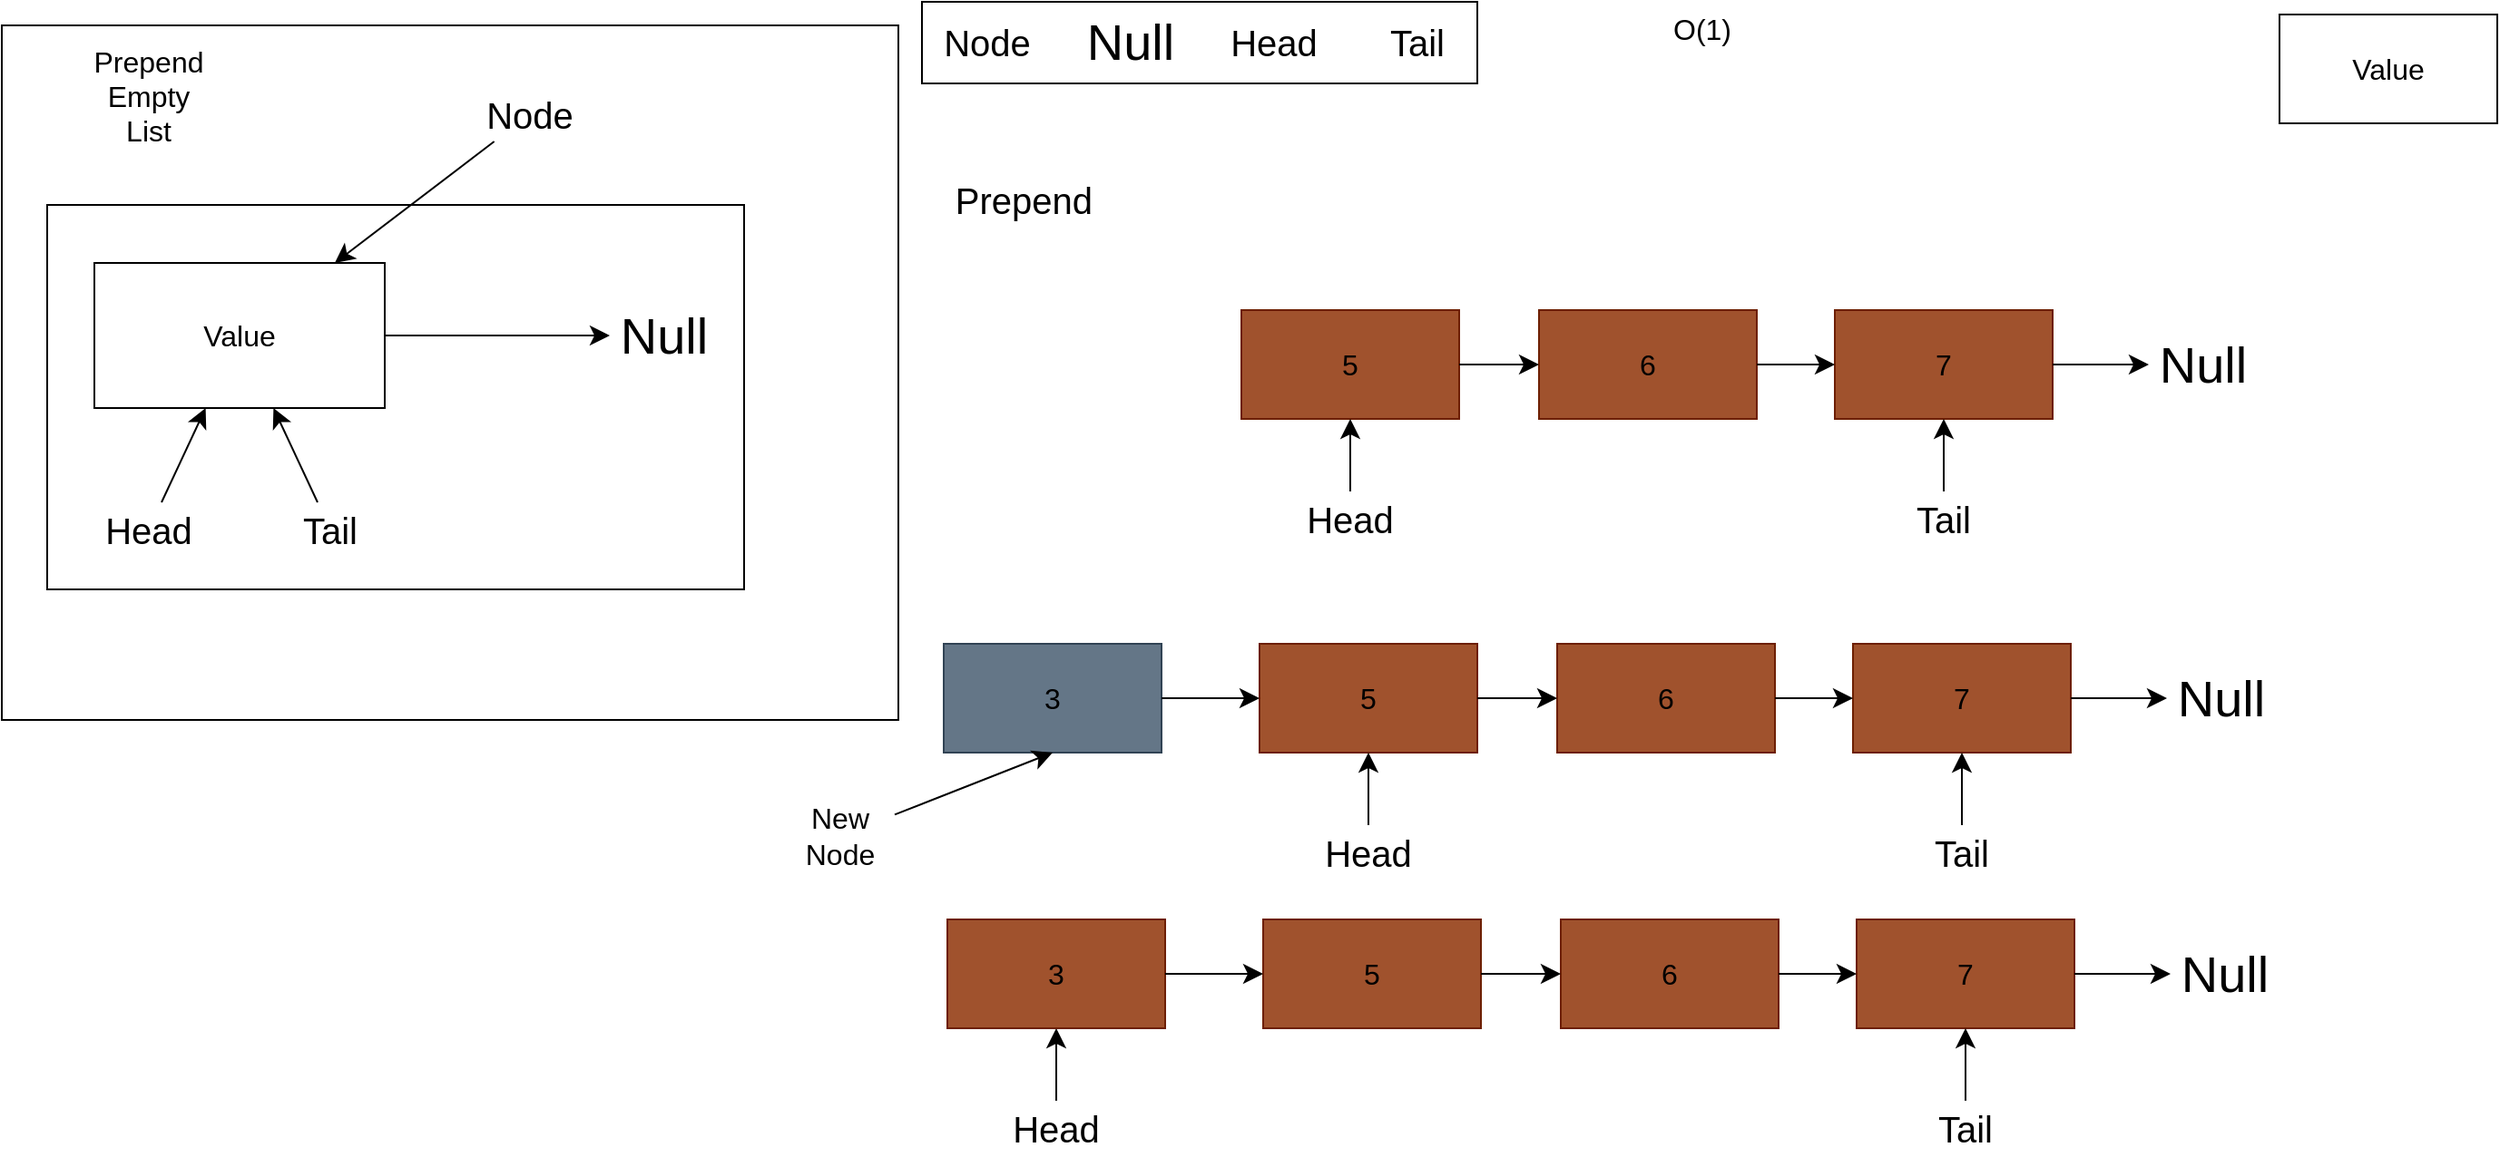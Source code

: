 <mxfile version="24.8.4" pages="4">
  <diagram name="Prepend" id="-6JAYmGhsH5W9wLAXupN">
    <mxGraphModel dx="2995" dy="1515" grid="0" gridSize="10" guides="1" tooltips="1" connect="1" arrows="1" fold="1" page="0" pageScale="1" pageWidth="850" pageHeight="1100" background="#FFFFFF" math="0" shadow="0">
      <root>
        <mxCell id="0" />
        <mxCell id="1" parent="0" />
        <mxCell id="BhxZUhrIALIuKVkP4dP1-63" value="" style="rounded=0;whiteSpace=wrap;html=1;" parent="1" vertex="1">
          <mxGeometry x="-120" y="-245" width="306" height="45" as="geometry" />
        </mxCell>
        <mxCell id="BhxZUhrIALIuKVkP4dP1-50" value="Node" style="text;strokeColor=none;align=center;fillColor=none;html=1;verticalAlign=middle;whiteSpace=wrap;rounded=0;fontSize=20;" parent="1" vertex="1">
          <mxGeometry x="-114" y="-238" width="60" height="30" as="geometry" />
        </mxCell>
        <mxCell id="BhxZUhrIALIuKVkP4dP1-51" value="Null" style="text;strokeColor=none;align=center;fillColor=none;html=1;verticalAlign=middle;whiteSpace=wrap;rounded=0;fontSize=28;" parent="1" vertex="1">
          <mxGeometry x="-35" y="-238" width="60" height="30" as="geometry" />
        </mxCell>
        <mxCell id="BhxZUhrIALIuKVkP4dP1-52" value="Head" style="text;strokeColor=none;align=center;fillColor=none;html=1;verticalAlign=middle;whiteSpace=wrap;rounded=0;fontSize=20;" parent="1" vertex="1">
          <mxGeometry x="44" y="-238" width="60" height="30" as="geometry" />
        </mxCell>
        <mxCell id="BhxZUhrIALIuKVkP4dP1-53" value="Tail" style="text;strokeColor=none;align=center;fillColor=none;html=1;verticalAlign=middle;whiteSpace=wrap;rounded=0;fontSize=20;" parent="1" vertex="1">
          <mxGeometry x="123" y="-238" width="60" height="30" as="geometry" />
        </mxCell>
        <mxCell id="BhxZUhrIALIuKVkP4dP1-54" value="" style="group" parent="1" vertex="1" connectable="0">
          <mxGeometry x="-602" y="-208" width="482" height="356" as="geometry" />
        </mxCell>
        <mxCell id="BhxZUhrIALIuKVkP4dP1-62" value="" style="rounded=0;whiteSpace=wrap;html=1;" parent="BhxZUhrIALIuKVkP4dP1-54" vertex="1">
          <mxGeometry x="-25" y="-24" width="494" height="383" as="geometry" />
        </mxCell>
        <mxCell id="BhxZUhrIALIuKVkP4dP1-26" value="" style="whiteSpace=wrap;html=1;" parent="BhxZUhrIALIuKVkP4dP1-54" vertex="1">
          <mxGeometry y="75" width="384" height="212" as="geometry" />
        </mxCell>
        <mxCell id="BhxZUhrIALIuKVkP4dP1-13" style="edgeStyle=none;curved=1;rounded=0;orthogonalLoop=1;jettySize=auto;html=1;fontSize=12;startSize=8;endSize=8;" parent="BhxZUhrIALIuKVkP4dP1-54" source="BhxZUhrIALIuKVkP4dP1-1" target="BhxZUhrIALIuKVkP4dP1-12" edge="1">
          <mxGeometry relative="1" as="geometry" />
        </mxCell>
        <mxCell id="BhxZUhrIALIuKVkP4dP1-1" value="" style="rounded=0;whiteSpace=wrap;html=1;" parent="BhxZUhrIALIuKVkP4dP1-54" vertex="1">
          <mxGeometry x="26" y="107" width="160" height="80" as="geometry" />
        </mxCell>
        <mxCell id="BhxZUhrIALIuKVkP4dP1-6" value="Prepend Empty List" style="text;strokeColor=none;align=center;fillColor=none;html=1;verticalAlign=middle;whiteSpace=wrap;rounded=0;fontSize=16;" parent="BhxZUhrIALIuKVkP4dP1-54" vertex="1">
          <mxGeometry x="26" width="60" height="30" as="geometry" />
        </mxCell>
        <mxCell id="BhxZUhrIALIuKVkP4dP1-12" value="Null" style="text;strokeColor=none;align=center;fillColor=none;html=1;verticalAlign=middle;whiteSpace=wrap;rounded=0;fontSize=28;" parent="BhxZUhrIALIuKVkP4dP1-54" vertex="1">
          <mxGeometry x="310" y="132" width="60" height="30" as="geometry" />
        </mxCell>
        <mxCell id="BhxZUhrIALIuKVkP4dP1-20" value="" style="edgeStyle=none;curved=1;rounded=0;orthogonalLoop=1;jettySize=auto;html=1;fontSize=12;startSize=8;endSize=8;" parent="BhxZUhrIALIuKVkP4dP1-54" source="BhxZUhrIALIuKVkP4dP1-14" target="BhxZUhrIALIuKVkP4dP1-1" edge="1">
          <mxGeometry relative="1" as="geometry" />
        </mxCell>
        <mxCell id="BhxZUhrIALIuKVkP4dP1-14" value="Head" style="text;strokeColor=none;align=center;fillColor=none;html=1;verticalAlign=middle;whiteSpace=wrap;rounded=0;fontSize=20;" parent="BhxZUhrIALIuKVkP4dP1-54" vertex="1">
          <mxGeometry x="26" y="239" width="60" height="30" as="geometry" />
        </mxCell>
        <mxCell id="BhxZUhrIALIuKVkP4dP1-19" value="" style="edgeStyle=none;curved=1;rounded=0;orthogonalLoop=1;jettySize=auto;html=1;fontSize=12;startSize=8;endSize=8;" parent="BhxZUhrIALIuKVkP4dP1-54" source="BhxZUhrIALIuKVkP4dP1-15" target="BhxZUhrIALIuKVkP4dP1-1" edge="1">
          <mxGeometry relative="1" as="geometry" />
        </mxCell>
        <mxCell id="BhxZUhrIALIuKVkP4dP1-15" value="Tail" style="text;strokeColor=none;align=center;fillColor=none;html=1;verticalAlign=middle;whiteSpace=wrap;rounded=0;fontSize=20;" parent="BhxZUhrIALIuKVkP4dP1-54" vertex="1">
          <mxGeometry x="126" y="239" width="60" height="30" as="geometry" />
        </mxCell>
        <mxCell id="BhxZUhrIALIuKVkP4dP1-16" style="edgeStyle=none;curved=1;rounded=0;orthogonalLoop=1;jettySize=auto;html=1;exitX=0.5;exitY=1;exitDx=0;exitDy=0;fontSize=12;startSize=8;endSize=8;" parent="BhxZUhrIALIuKVkP4dP1-54" source="BhxZUhrIALIuKVkP4dP1-15" target="BhxZUhrIALIuKVkP4dP1-15" edge="1">
          <mxGeometry relative="1" as="geometry" />
        </mxCell>
        <mxCell id="BhxZUhrIALIuKVkP4dP1-24" value="Value" style="text;strokeColor=none;fillColor=none;html=1;align=center;verticalAlign=middle;whiteSpace=wrap;rounded=0;fontSize=16;" parent="BhxZUhrIALIuKVkP4dP1-54" vertex="1">
          <mxGeometry x="76" y="132" width="60" height="30" as="geometry" />
        </mxCell>
        <mxCell id="BhxZUhrIALIuKVkP4dP1-34" value="" style="edgeStyle=none;curved=1;rounded=0;orthogonalLoop=1;jettySize=auto;html=1;fontSize=12;startSize=8;endSize=8;" parent="BhxZUhrIALIuKVkP4dP1-54" source="BhxZUhrIALIuKVkP4dP1-28" target="BhxZUhrIALIuKVkP4dP1-1" edge="1">
          <mxGeometry relative="1" as="geometry" />
        </mxCell>
        <mxCell id="BhxZUhrIALIuKVkP4dP1-28" value="Node" style="text;strokeColor=none;align=center;fillColor=none;html=1;verticalAlign=middle;whiteSpace=wrap;rounded=0;fontSize=20;" parent="BhxZUhrIALIuKVkP4dP1-54" vertex="1">
          <mxGeometry x="236" y="10" width="60" height="30" as="geometry" />
        </mxCell>
        <mxCell id="BhxZUhrIALIuKVkP4dP1-64" value="Prepend&amp;nbsp;" style="text;strokeColor=none;align=center;fillColor=none;html=1;verticalAlign=middle;whiteSpace=wrap;rounded=0;fontSize=20;" parent="1" vertex="1">
          <mxGeometry x="-91" y="-151" width="60" height="30" as="geometry" />
        </mxCell>
        <mxCell id="BhxZUhrIALIuKVkP4dP1-100" value="" style="group" parent="1" vertex="1" connectable="0">
          <mxGeometry x="628" y="-238" width="120" height="60" as="geometry" />
        </mxCell>
        <mxCell id="BhxZUhrIALIuKVkP4dP1-98" value="" style="rounded=0;whiteSpace=wrap;html=1;" parent="BhxZUhrIALIuKVkP4dP1-100" vertex="1">
          <mxGeometry width="120" height="60" as="geometry" />
        </mxCell>
        <mxCell id="BhxZUhrIALIuKVkP4dP1-99" value="Value" style="text;strokeColor=none;align=center;fillColor=none;html=1;verticalAlign=middle;whiteSpace=wrap;rounded=0;fontSize=16;" parent="BhxZUhrIALIuKVkP4dP1-100" vertex="1">
          <mxGeometry x="30" y="15" width="60" height="30" as="geometry" />
        </mxCell>
        <mxCell id="BhxZUhrIALIuKVkP4dP1-101" value="" style="group;labelBackgroundColor=none;" parent="1" vertex="1" connectable="0">
          <mxGeometry x="56" y="-75" width="120" height="60" as="geometry" />
        </mxCell>
        <mxCell id="BhxZUhrIALIuKVkP4dP1-102" value="" style="rounded=0;whiteSpace=wrap;html=1;fillColor=#a0522d;fontColor=#ffffff;strokeColor=#6D1F00;" parent="BhxZUhrIALIuKVkP4dP1-101" vertex="1">
          <mxGeometry width="120" height="60" as="geometry" />
        </mxCell>
        <mxCell id="BhxZUhrIALIuKVkP4dP1-103" value="5" style="text;align=center;html=1;verticalAlign=middle;whiteSpace=wrap;rounded=0;fontSize=16;" parent="BhxZUhrIALIuKVkP4dP1-101" vertex="1">
          <mxGeometry x="30" y="15" width="60" height="30" as="geometry" />
        </mxCell>
        <mxCell id="BhxZUhrIALIuKVkP4dP1-104" value="" style="group;" parent="1" vertex="1" connectable="0">
          <mxGeometry x="220" y="-75" width="120" height="60" as="geometry" />
        </mxCell>
        <mxCell id="BhxZUhrIALIuKVkP4dP1-105" value="" style="rounded=0;whiteSpace=wrap;html=1;fillColor=#a0522d;fontColor=#ffffff;strokeColor=#6D1F00;" parent="BhxZUhrIALIuKVkP4dP1-104" vertex="1">
          <mxGeometry width="120" height="60" as="geometry" />
        </mxCell>
        <mxCell id="BhxZUhrIALIuKVkP4dP1-106" value="6" style="text;strokeColor=none;align=center;fillColor=none;html=1;verticalAlign=middle;whiteSpace=wrap;rounded=0;fontSize=16;" parent="BhxZUhrIALIuKVkP4dP1-104" vertex="1">
          <mxGeometry x="30" y="15" width="60" height="30" as="geometry" />
        </mxCell>
        <mxCell id="BhxZUhrIALIuKVkP4dP1-108" style="edgeStyle=none;curved=1;rounded=0;orthogonalLoop=1;jettySize=auto;html=1;fontSize=12;startSize=8;endSize=8;" parent="1" source="BhxZUhrIALIuKVkP4dP1-102" target="BhxZUhrIALIuKVkP4dP1-105" edge="1">
          <mxGeometry relative="1" as="geometry" />
        </mxCell>
        <mxCell id="BhxZUhrIALIuKVkP4dP1-109" value="" style="group;" parent="1" vertex="1" connectable="0">
          <mxGeometry x="383" y="-75" width="120" height="60" as="geometry" />
        </mxCell>
        <mxCell id="BhxZUhrIALIuKVkP4dP1-110" value="" style="rounded=0;whiteSpace=wrap;html=1;fillColor=#a0522d;fontColor=#ffffff;strokeColor=#6D1F00;" parent="BhxZUhrIALIuKVkP4dP1-109" vertex="1">
          <mxGeometry width="120" height="60" as="geometry" />
        </mxCell>
        <mxCell id="BhxZUhrIALIuKVkP4dP1-111" value="7" style="text;strokeColor=none;align=center;fillColor=none;html=1;verticalAlign=middle;whiteSpace=wrap;rounded=0;fontSize=16;" parent="BhxZUhrIALIuKVkP4dP1-109" vertex="1">
          <mxGeometry x="30" y="15" width="60" height="30" as="geometry" />
        </mxCell>
        <mxCell id="BhxZUhrIALIuKVkP4dP1-113" style="edgeStyle=none;curved=1;rounded=0;orthogonalLoop=1;jettySize=auto;html=1;entryX=0;entryY=0.5;entryDx=0;entryDy=0;fontSize=12;startSize=8;endSize=8;" parent="1" source="BhxZUhrIALIuKVkP4dP1-105" target="BhxZUhrIALIuKVkP4dP1-110" edge="1">
          <mxGeometry relative="1" as="geometry" />
        </mxCell>
        <mxCell id="BhxZUhrIALIuKVkP4dP1-114" value="Null" style="text;strokeColor=none;align=center;fillColor=none;html=1;verticalAlign=middle;whiteSpace=wrap;rounded=0;fontSize=28;" parent="1" vertex="1">
          <mxGeometry x="556" y="-60" width="60" height="30" as="geometry" />
        </mxCell>
        <mxCell id="BhxZUhrIALIuKVkP4dP1-115" value="" style="edgeStyle=none;curved=1;rounded=0;orthogonalLoop=1;jettySize=auto;html=1;fontSize=12;startSize=8;endSize=8;" parent="1" source="BhxZUhrIALIuKVkP4dP1-110" target="BhxZUhrIALIuKVkP4dP1-114" edge="1">
          <mxGeometry relative="1" as="geometry" />
        </mxCell>
        <mxCell id="BhxZUhrIALIuKVkP4dP1-118" style="edgeStyle=none;curved=1;rounded=0;orthogonalLoop=1;jettySize=auto;html=1;entryX=0.5;entryY=1;entryDx=0;entryDy=0;fontSize=12;startSize=8;endSize=8;" parent="1" source="BhxZUhrIALIuKVkP4dP1-116" target="BhxZUhrIALIuKVkP4dP1-102" edge="1">
          <mxGeometry relative="1" as="geometry" />
        </mxCell>
        <mxCell id="BhxZUhrIALIuKVkP4dP1-116" value="Head" style="text;strokeColor=none;align=center;fillColor=none;html=1;verticalAlign=middle;whiteSpace=wrap;rounded=0;fontSize=20;" parent="1" vertex="1">
          <mxGeometry x="86" y="25" width="60" height="30" as="geometry" />
        </mxCell>
        <mxCell id="BhxZUhrIALIuKVkP4dP1-120" style="edgeStyle=none;curved=1;rounded=0;orthogonalLoop=1;jettySize=auto;html=1;entryX=0.5;entryY=1;entryDx=0;entryDy=0;fontSize=12;startSize=8;endSize=8;" parent="1" source="BhxZUhrIALIuKVkP4dP1-119" target="BhxZUhrIALIuKVkP4dP1-110" edge="1">
          <mxGeometry relative="1" as="geometry" />
        </mxCell>
        <mxCell id="BhxZUhrIALIuKVkP4dP1-119" value="Tail" style="text;strokeColor=none;align=center;fillColor=none;html=1;verticalAlign=middle;whiteSpace=wrap;rounded=0;fontSize=20;" parent="1" vertex="1">
          <mxGeometry x="413" y="25" width="60" height="30" as="geometry" />
        </mxCell>
        <mxCell id="BhxZUhrIALIuKVkP4dP1-140" value="" style="group;labelBackgroundColor=none;" parent="1" vertex="1" connectable="0">
          <mxGeometry x="66" y="109" width="120" height="60" as="geometry" />
        </mxCell>
        <mxCell id="BhxZUhrIALIuKVkP4dP1-141" value="" style="rounded=0;whiteSpace=wrap;html=1;fillColor=#a0522d;fontColor=#ffffff;strokeColor=#6D1F00;" parent="BhxZUhrIALIuKVkP4dP1-140" vertex="1">
          <mxGeometry width="120" height="60" as="geometry" />
        </mxCell>
        <mxCell id="BhxZUhrIALIuKVkP4dP1-142" value="5" style="text;align=center;html=1;verticalAlign=middle;whiteSpace=wrap;rounded=0;fontSize=16;" parent="BhxZUhrIALIuKVkP4dP1-140" vertex="1">
          <mxGeometry x="30" y="15" width="60" height="30" as="geometry" />
        </mxCell>
        <mxCell id="BhxZUhrIALIuKVkP4dP1-143" value="" style="group;" parent="1" vertex="1" connectable="0">
          <mxGeometry x="230" y="109" width="120" height="60" as="geometry" />
        </mxCell>
        <mxCell id="BhxZUhrIALIuKVkP4dP1-144" value="" style="rounded=0;whiteSpace=wrap;html=1;fillColor=#a0522d;fontColor=#ffffff;strokeColor=#6D1F00;" parent="BhxZUhrIALIuKVkP4dP1-143" vertex="1">
          <mxGeometry width="120" height="60" as="geometry" />
        </mxCell>
        <mxCell id="BhxZUhrIALIuKVkP4dP1-145" value="6" style="text;strokeColor=none;align=center;fillColor=none;html=1;verticalAlign=middle;whiteSpace=wrap;rounded=0;fontSize=16;" parent="BhxZUhrIALIuKVkP4dP1-143" vertex="1">
          <mxGeometry x="30" y="15" width="60" height="30" as="geometry" />
        </mxCell>
        <mxCell id="BhxZUhrIALIuKVkP4dP1-146" style="edgeStyle=none;curved=1;rounded=0;orthogonalLoop=1;jettySize=auto;html=1;fontSize=12;startSize=8;endSize=8;" parent="1" source="BhxZUhrIALIuKVkP4dP1-141" target="BhxZUhrIALIuKVkP4dP1-144" edge="1">
          <mxGeometry relative="1" as="geometry" />
        </mxCell>
        <mxCell id="BhxZUhrIALIuKVkP4dP1-147" value="" style="group;" parent="1" vertex="1" connectable="0">
          <mxGeometry x="393" y="109" width="120" height="60" as="geometry" />
        </mxCell>
        <mxCell id="BhxZUhrIALIuKVkP4dP1-148" value="" style="rounded=0;whiteSpace=wrap;html=1;fillColor=#a0522d;fontColor=#ffffff;strokeColor=#6D1F00;" parent="BhxZUhrIALIuKVkP4dP1-147" vertex="1">
          <mxGeometry width="120" height="60" as="geometry" />
        </mxCell>
        <mxCell id="BhxZUhrIALIuKVkP4dP1-149" value="7" style="text;strokeColor=none;align=center;fillColor=none;html=1;verticalAlign=middle;whiteSpace=wrap;rounded=0;fontSize=16;" parent="BhxZUhrIALIuKVkP4dP1-147" vertex="1">
          <mxGeometry x="30" y="15" width="60" height="30" as="geometry" />
        </mxCell>
        <mxCell id="BhxZUhrIALIuKVkP4dP1-150" style="edgeStyle=none;curved=1;rounded=0;orthogonalLoop=1;jettySize=auto;html=1;entryX=0;entryY=0.5;entryDx=0;entryDy=0;fontSize=12;startSize=8;endSize=8;" parent="1" source="BhxZUhrIALIuKVkP4dP1-144" target="BhxZUhrIALIuKVkP4dP1-148" edge="1">
          <mxGeometry relative="1" as="geometry" />
        </mxCell>
        <mxCell id="BhxZUhrIALIuKVkP4dP1-151" value="Null" style="text;strokeColor=none;align=center;fillColor=none;html=1;verticalAlign=middle;whiteSpace=wrap;rounded=0;fontSize=28;" parent="1" vertex="1">
          <mxGeometry x="566" y="124" width="60" height="30" as="geometry" />
        </mxCell>
        <mxCell id="BhxZUhrIALIuKVkP4dP1-152" value="" style="edgeStyle=none;curved=1;rounded=0;orthogonalLoop=1;jettySize=auto;html=1;fontSize=12;startSize=8;endSize=8;" parent="1" source="BhxZUhrIALIuKVkP4dP1-148" target="BhxZUhrIALIuKVkP4dP1-151" edge="1">
          <mxGeometry relative="1" as="geometry" />
        </mxCell>
        <mxCell id="BhxZUhrIALIuKVkP4dP1-153" style="edgeStyle=none;curved=1;rounded=0;orthogonalLoop=1;jettySize=auto;html=1;entryX=0.5;entryY=1;entryDx=0;entryDy=0;fontSize=12;startSize=8;endSize=8;" parent="1" source="BhxZUhrIALIuKVkP4dP1-154" target="BhxZUhrIALIuKVkP4dP1-141" edge="1">
          <mxGeometry relative="1" as="geometry" />
        </mxCell>
        <mxCell id="BhxZUhrIALIuKVkP4dP1-154" value="Head" style="text;strokeColor=none;align=center;fillColor=none;html=1;verticalAlign=middle;whiteSpace=wrap;rounded=0;fontSize=20;" parent="1" vertex="1">
          <mxGeometry x="96" y="209" width="60" height="30" as="geometry" />
        </mxCell>
        <mxCell id="BhxZUhrIALIuKVkP4dP1-155" style="edgeStyle=none;curved=1;rounded=0;orthogonalLoop=1;jettySize=auto;html=1;entryX=0.5;entryY=1;entryDx=0;entryDy=0;fontSize=12;startSize=8;endSize=8;" parent="1" source="BhxZUhrIALIuKVkP4dP1-156" target="BhxZUhrIALIuKVkP4dP1-148" edge="1">
          <mxGeometry relative="1" as="geometry" />
        </mxCell>
        <mxCell id="BhxZUhrIALIuKVkP4dP1-156" value="Tail" style="text;strokeColor=none;align=center;fillColor=none;html=1;verticalAlign=middle;whiteSpace=wrap;rounded=0;fontSize=20;" parent="1" vertex="1">
          <mxGeometry x="423" y="209" width="60" height="30" as="geometry" />
        </mxCell>
        <mxCell id="BhxZUhrIALIuKVkP4dP1-158" value="" style="group;" parent="1" vertex="1" connectable="0">
          <mxGeometry x="-108" y="109" width="120" height="60" as="geometry" />
        </mxCell>
        <mxCell id="BhxZUhrIALIuKVkP4dP1-159" value="" style="rounded=0;whiteSpace=wrap;html=1;fillColor=#647687;strokeColor=#314354;fontColor=#ffffff;" parent="BhxZUhrIALIuKVkP4dP1-158" vertex="1">
          <mxGeometry width="120" height="60" as="geometry" />
        </mxCell>
        <mxCell id="BhxZUhrIALIuKVkP4dP1-160" value="3" style="text;strokeColor=none;align=center;fillColor=none;html=1;verticalAlign=middle;whiteSpace=wrap;rounded=0;fontSize=16;" parent="BhxZUhrIALIuKVkP4dP1-158" vertex="1">
          <mxGeometry x="30" y="15" width="60" height="30" as="geometry" />
        </mxCell>
        <mxCell id="BhxZUhrIALIuKVkP4dP1-161" style="edgeStyle=none;curved=1;rounded=0;orthogonalLoop=1;jettySize=auto;html=1;entryX=0;entryY=0.5;entryDx=0;entryDy=0;fontSize=12;startSize=8;endSize=8;" parent="1" source="BhxZUhrIALIuKVkP4dP1-159" target="BhxZUhrIALIuKVkP4dP1-141" edge="1">
          <mxGeometry relative="1" as="geometry" />
        </mxCell>
        <mxCell id="BhxZUhrIALIuKVkP4dP1-162" value="" style="group;labelBackgroundColor=none;" parent="1" vertex="1" connectable="0">
          <mxGeometry x="68" y="261" width="120" height="60" as="geometry" />
        </mxCell>
        <mxCell id="BhxZUhrIALIuKVkP4dP1-163" value="" style="rounded=0;whiteSpace=wrap;html=1;fillColor=#a0522d;fontColor=#ffffff;strokeColor=#6D1F00;" parent="BhxZUhrIALIuKVkP4dP1-162" vertex="1">
          <mxGeometry width="120" height="60" as="geometry" />
        </mxCell>
        <mxCell id="BhxZUhrIALIuKVkP4dP1-164" value="5" style="text;align=center;html=1;verticalAlign=middle;whiteSpace=wrap;rounded=0;fontSize=16;" parent="BhxZUhrIALIuKVkP4dP1-162" vertex="1">
          <mxGeometry x="30" y="15" width="60" height="30" as="geometry" />
        </mxCell>
        <mxCell id="BhxZUhrIALIuKVkP4dP1-165" value="" style="group;" parent="1" vertex="1" connectable="0">
          <mxGeometry x="232" y="261" width="120" height="60" as="geometry" />
        </mxCell>
        <mxCell id="BhxZUhrIALIuKVkP4dP1-166" value="" style="rounded=0;whiteSpace=wrap;html=1;fillColor=#a0522d;fontColor=#ffffff;strokeColor=#6D1F00;" parent="BhxZUhrIALIuKVkP4dP1-165" vertex="1">
          <mxGeometry width="120" height="60" as="geometry" />
        </mxCell>
        <mxCell id="BhxZUhrIALIuKVkP4dP1-167" value="6" style="text;strokeColor=none;align=center;fillColor=none;html=1;verticalAlign=middle;whiteSpace=wrap;rounded=0;fontSize=16;" parent="BhxZUhrIALIuKVkP4dP1-165" vertex="1">
          <mxGeometry x="30" y="15" width="60" height="30" as="geometry" />
        </mxCell>
        <mxCell id="BhxZUhrIALIuKVkP4dP1-168" style="edgeStyle=none;curved=1;rounded=0;orthogonalLoop=1;jettySize=auto;html=1;fontSize=12;startSize=8;endSize=8;" parent="1" source="BhxZUhrIALIuKVkP4dP1-163" target="BhxZUhrIALIuKVkP4dP1-166" edge="1">
          <mxGeometry relative="1" as="geometry" />
        </mxCell>
        <mxCell id="BhxZUhrIALIuKVkP4dP1-169" value="" style="group;" parent="1" vertex="1" connectable="0">
          <mxGeometry x="395" y="261" width="120" height="60" as="geometry" />
        </mxCell>
        <mxCell id="BhxZUhrIALIuKVkP4dP1-170" value="" style="rounded=0;whiteSpace=wrap;html=1;fillColor=#a0522d;fontColor=#ffffff;strokeColor=#6D1F00;" parent="BhxZUhrIALIuKVkP4dP1-169" vertex="1">
          <mxGeometry width="120" height="60" as="geometry" />
        </mxCell>
        <mxCell id="BhxZUhrIALIuKVkP4dP1-171" value="7" style="text;strokeColor=none;align=center;fillColor=none;html=1;verticalAlign=middle;whiteSpace=wrap;rounded=0;fontSize=16;" parent="BhxZUhrIALIuKVkP4dP1-169" vertex="1">
          <mxGeometry x="30" y="15" width="60" height="30" as="geometry" />
        </mxCell>
        <mxCell id="BhxZUhrIALIuKVkP4dP1-172" style="edgeStyle=none;curved=1;rounded=0;orthogonalLoop=1;jettySize=auto;html=1;entryX=0;entryY=0.5;entryDx=0;entryDy=0;fontSize=12;startSize=8;endSize=8;" parent="1" source="BhxZUhrIALIuKVkP4dP1-166" target="BhxZUhrIALIuKVkP4dP1-170" edge="1">
          <mxGeometry relative="1" as="geometry" />
        </mxCell>
        <mxCell id="BhxZUhrIALIuKVkP4dP1-173" value="Null" style="text;strokeColor=none;align=center;fillColor=none;html=1;verticalAlign=middle;whiteSpace=wrap;rounded=0;fontSize=28;" parent="1" vertex="1">
          <mxGeometry x="568" y="276" width="60" height="30" as="geometry" />
        </mxCell>
        <mxCell id="BhxZUhrIALIuKVkP4dP1-174" value="" style="edgeStyle=none;curved=1;rounded=0;orthogonalLoop=1;jettySize=auto;html=1;fontSize=12;startSize=8;endSize=8;" parent="1" source="BhxZUhrIALIuKVkP4dP1-170" target="BhxZUhrIALIuKVkP4dP1-173" edge="1">
          <mxGeometry relative="1" as="geometry" />
        </mxCell>
        <mxCell id="BhxZUhrIALIuKVkP4dP1-187" style="edgeStyle=none;curved=1;rounded=0;orthogonalLoop=1;jettySize=auto;html=1;entryX=0.5;entryY=1;entryDx=0;entryDy=0;fontSize=12;startSize=8;endSize=8;" parent="1" source="BhxZUhrIALIuKVkP4dP1-176" target="BhxZUhrIALIuKVkP4dP1-180" edge="1">
          <mxGeometry relative="1" as="geometry" />
        </mxCell>
        <mxCell id="BhxZUhrIALIuKVkP4dP1-176" value="Head" style="text;strokeColor=none;align=center;fillColor=none;html=1;verticalAlign=middle;whiteSpace=wrap;rounded=0;fontSize=20;" parent="1" vertex="1">
          <mxGeometry x="-76" y="361" width="60" height="30" as="geometry" />
        </mxCell>
        <mxCell id="BhxZUhrIALIuKVkP4dP1-177" style="edgeStyle=none;curved=1;rounded=0;orthogonalLoop=1;jettySize=auto;html=1;entryX=0.5;entryY=1;entryDx=0;entryDy=0;fontSize=12;startSize=8;endSize=8;" parent="1" source="BhxZUhrIALIuKVkP4dP1-178" target="BhxZUhrIALIuKVkP4dP1-170" edge="1">
          <mxGeometry relative="1" as="geometry" />
        </mxCell>
        <mxCell id="BhxZUhrIALIuKVkP4dP1-178" value="Tail" style="text;strokeColor=none;align=center;fillColor=none;html=1;verticalAlign=middle;whiteSpace=wrap;rounded=0;fontSize=20;" parent="1" vertex="1">
          <mxGeometry x="425" y="361" width="60" height="30" as="geometry" />
        </mxCell>
        <mxCell id="BhxZUhrIALIuKVkP4dP1-179" value="" style="group;" parent="1" vertex="1" connectable="0">
          <mxGeometry x="-106" y="261" width="120" height="60" as="geometry" />
        </mxCell>
        <mxCell id="BhxZUhrIALIuKVkP4dP1-180" value="" style="rounded=0;whiteSpace=wrap;html=1;fillColor=#a0522d;strokeColor=#6D1F00;fontColor=#ffffff;" parent="BhxZUhrIALIuKVkP4dP1-179" vertex="1">
          <mxGeometry width="120" height="60" as="geometry" />
        </mxCell>
        <mxCell id="BhxZUhrIALIuKVkP4dP1-181" value="3" style="text;strokeColor=none;align=center;fillColor=none;html=1;verticalAlign=middle;whiteSpace=wrap;rounded=0;fontSize=16;" parent="BhxZUhrIALIuKVkP4dP1-179" vertex="1">
          <mxGeometry x="30" y="15" width="60" height="30" as="geometry" />
        </mxCell>
        <mxCell id="BhxZUhrIALIuKVkP4dP1-182" style="edgeStyle=none;curved=1;rounded=0;orthogonalLoop=1;jettySize=auto;html=1;entryX=0;entryY=0.5;entryDx=0;entryDy=0;fontSize=12;startSize=8;endSize=8;" parent="1" source="BhxZUhrIALIuKVkP4dP1-180" target="BhxZUhrIALIuKVkP4dP1-163" edge="1">
          <mxGeometry relative="1" as="geometry" />
        </mxCell>
        <mxCell id="BhxZUhrIALIuKVkP4dP1-189" style="edgeStyle=none;curved=1;rounded=0;orthogonalLoop=1;jettySize=auto;html=1;entryX=0.5;entryY=1;entryDx=0;entryDy=0;fontSize=12;startSize=8;endSize=8;" parent="1" source="BhxZUhrIALIuKVkP4dP1-188" target="BhxZUhrIALIuKVkP4dP1-159" edge="1">
          <mxGeometry relative="1" as="geometry" />
        </mxCell>
        <mxCell id="BhxZUhrIALIuKVkP4dP1-188" value="New Node" style="text;strokeColor=none;align=center;fillColor=none;html=1;verticalAlign=middle;whiteSpace=wrap;rounded=0;fontSize=16;" parent="1" vertex="1">
          <mxGeometry x="-195" y="200" width="60" height="30" as="geometry" />
        </mxCell>
        <mxCell id="vtkgx3x8RDT8eSn7hY6H-1" value="O(1)" style="text;strokeColor=none;align=center;fillColor=none;html=1;verticalAlign=middle;whiteSpace=wrap;rounded=0;fontSize=16;" parent="1" vertex="1">
          <mxGeometry x="280" y="-245" width="60" height="30" as="geometry" />
        </mxCell>
      </root>
    </mxGraphModel>
  </diagram>
  <diagram id="uxwXFc_pyRfY3riVw_mc" name="Append">
    <mxGraphModel dx="2995" dy="1515" grid="0" gridSize="10" guides="1" tooltips="1" connect="1" arrows="1" fold="1" page="0" pageScale="1" pageWidth="850" pageHeight="1100" math="0" shadow="0">
      <root>
        <mxCell id="0" />
        <mxCell id="1" parent="0" />
        <mxCell id="TYLr26LhiQZUqynFhFyM-1" value="" style="rounded=0;whiteSpace=wrap;html=1;" parent="1" vertex="1">
          <mxGeometry x="5" y="-173" width="306" height="45" as="geometry" />
        </mxCell>
        <mxCell id="TYLr26LhiQZUqynFhFyM-2" value="Node" style="text;strokeColor=none;align=center;fillColor=none;html=1;verticalAlign=middle;whiteSpace=wrap;rounded=0;fontSize=20;" parent="1" vertex="1">
          <mxGeometry x="11" y="-166" width="60" height="30" as="geometry" />
        </mxCell>
        <mxCell id="TYLr26LhiQZUqynFhFyM-3" value="Null" style="text;strokeColor=none;align=center;fillColor=none;html=1;verticalAlign=middle;whiteSpace=wrap;rounded=0;fontSize=28;" parent="1" vertex="1">
          <mxGeometry x="90" y="-166" width="60" height="30" as="geometry" />
        </mxCell>
        <mxCell id="TYLr26LhiQZUqynFhFyM-4" value="Head" style="text;strokeColor=none;align=center;fillColor=none;html=1;verticalAlign=middle;whiteSpace=wrap;rounded=0;fontSize=20;" parent="1" vertex="1">
          <mxGeometry x="169" y="-166" width="60" height="30" as="geometry" />
        </mxCell>
        <mxCell id="TYLr26LhiQZUqynFhFyM-5" value="Tail" style="text;strokeColor=none;align=center;fillColor=none;html=1;verticalAlign=middle;whiteSpace=wrap;rounded=0;fontSize=20;" parent="1" vertex="1">
          <mxGeometry x="248" y="-166" width="60" height="30" as="geometry" />
        </mxCell>
        <mxCell id="TYLr26LhiQZUqynFhFyM-6" value="" style="group" parent="1" vertex="1" connectable="0">
          <mxGeometry x="-477" y="-136" width="482" height="356" as="geometry" />
        </mxCell>
        <mxCell id="TYLr26LhiQZUqynFhFyM-7" value="" style="rounded=0;whiteSpace=wrap;html=1;" parent="TYLr26LhiQZUqynFhFyM-6" vertex="1">
          <mxGeometry x="-25" y="-24" width="494" height="383" as="geometry" />
        </mxCell>
        <mxCell id="TYLr26LhiQZUqynFhFyM-8" value="" style="whiteSpace=wrap;html=1;" parent="TYLr26LhiQZUqynFhFyM-6" vertex="1">
          <mxGeometry y="75" width="384" height="212" as="geometry" />
        </mxCell>
        <mxCell id="TYLr26LhiQZUqynFhFyM-9" style="edgeStyle=none;curved=1;rounded=0;orthogonalLoop=1;jettySize=auto;html=1;fontSize=12;startSize=8;endSize=8;" parent="TYLr26LhiQZUqynFhFyM-6" source="TYLr26LhiQZUqynFhFyM-10" target="TYLr26LhiQZUqynFhFyM-12" edge="1">
          <mxGeometry relative="1" as="geometry" />
        </mxCell>
        <mxCell id="TYLr26LhiQZUqynFhFyM-10" value="" style="rounded=0;whiteSpace=wrap;html=1;fillColor=#e3c800;fontColor=#000000;strokeColor=#B09500;" parent="TYLr26LhiQZUqynFhFyM-6" vertex="1">
          <mxGeometry x="26" y="107" width="160" height="80" as="geometry" />
        </mxCell>
        <mxCell id="TYLr26LhiQZUqynFhFyM-11" value="Append&lt;div&gt;&amp;nbsp;Empty List&lt;/div&gt;" style="text;strokeColor=none;align=center;fillColor=none;html=1;verticalAlign=middle;whiteSpace=wrap;rounded=0;fontSize=16;" parent="TYLr26LhiQZUqynFhFyM-6" vertex="1">
          <mxGeometry x="26" width="60" height="30" as="geometry" />
        </mxCell>
        <mxCell id="TYLr26LhiQZUqynFhFyM-12" value="Null" style="text;strokeColor=none;align=center;fillColor=none;html=1;verticalAlign=middle;whiteSpace=wrap;rounded=0;fontSize=28;" parent="TYLr26LhiQZUqynFhFyM-6" vertex="1">
          <mxGeometry x="310" y="132" width="60" height="30" as="geometry" />
        </mxCell>
        <mxCell id="TYLr26LhiQZUqynFhFyM-13" value="" style="edgeStyle=none;curved=1;rounded=0;orthogonalLoop=1;jettySize=auto;html=1;fontSize=12;startSize=8;endSize=8;" parent="TYLr26LhiQZUqynFhFyM-6" source="TYLr26LhiQZUqynFhFyM-14" target="TYLr26LhiQZUqynFhFyM-10" edge="1">
          <mxGeometry relative="1" as="geometry" />
        </mxCell>
        <mxCell id="TYLr26LhiQZUqynFhFyM-14" value="Head" style="text;strokeColor=none;align=center;fillColor=none;html=1;verticalAlign=middle;whiteSpace=wrap;rounded=0;fontSize=20;" parent="TYLr26LhiQZUqynFhFyM-6" vertex="1">
          <mxGeometry x="26" y="239" width="60" height="30" as="geometry" />
        </mxCell>
        <mxCell id="TYLr26LhiQZUqynFhFyM-15" value="" style="edgeStyle=none;curved=1;rounded=0;orthogonalLoop=1;jettySize=auto;html=1;fontSize=12;startSize=8;endSize=8;" parent="TYLr26LhiQZUqynFhFyM-6" source="TYLr26LhiQZUqynFhFyM-16" target="TYLr26LhiQZUqynFhFyM-10" edge="1">
          <mxGeometry relative="1" as="geometry" />
        </mxCell>
        <mxCell id="TYLr26LhiQZUqynFhFyM-16" value="Tail" style="text;strokeColor=none;align=center;fillColor=none;html=1;verticalAlign=middle;whiteSpace=wrap;rounded=0;fontSize=20;" parent="TYLr26LhiQZUqynFhFyM-6" vertex="1">
          <mxGeometry x="126" y="239" width="60" height="30" as="geometry" />
        </mxCell>
        <mxCell id="TYLr26LhiQZUqynFhFyM-17" style="edgeStyle=none;curved=1;rounded=0;orthogonalLoop=1;jettySize=auto;html=1;exitX=0.5;exitY=1;exitDx=0;exitDy=0;fontSize=12;startSize=8;endSize=8;" parent="TYLr26LhiQZUqynFhFyM-6" source="TYLr26LhiQZUqynFhFyM-16" target="TYLr26LhiQZUqynFhFyM-16" edge="1">
          <mxGeometry relative="1" as="geometry" />
        </mxCell>
        <mxCell id="TYLr26LhiQZUqynFhFyM-18" value="Value" style="text;strokeColor=none;fillColor=none;html=1;align=center;verticalAlign=middle;whiteSpace=wrap;rounded=0;fontSize=16;" parent="TYLr26LhiQZUqynFhFyM-6" vertex="1">
          <mxGeometry x="76" y="132" width="60" height="30" as="geometry" />
        </mxCell>
        <mxCell id="TYLr26LhiQZUqynFhFyM-19" value="" style="edgeStyle=none;curved=1;rounded=0;orthogonalLoop=1;jettySize=auto;html=1;fontSize=12;startSize=8;endSize=8;" parent="TYLr26LhiQZUqynFhFyM-6" source="TYLr26LhiQZUqynFhFyM-20" target="TYLr26LhiQZUqynFhFyM-10" edge="1">
          <mxGeometry relative="1" as="geometry" />
        </mxCell>
        <mxCell id="TYLr26LhiQZUqynFhFyM-20" value="Node" style="text;strokeColor=none;align=center;fillColor=none;html=1;verticalAlign=middle;whiteSpace=wrap;rounded=0;fontSize=20;" parent="TYLr26LhiQZUqynFhFyM-6" vertex="1">
          <mxGeometry x="236" y="10" width="60" height="30" as="geometry" />
        </mxCell>
        <mxCell id="TYLr26LhiQZUqynFhFyM-21" value="Append" style="text;strokeColor=none;align=center;fillColor=none;html=1;verticalAlign=middle;whiteSpace=wrap;rounded=0;fontSize=20;" parent="1" vertex="1">
          <mxGeometry x="34" y="-79" width="60" height="30" as="geometry" />
        </mxCell>
        <mxCell id="TYLr26LhiQZUqynFhFyM-22" value="" style="group" parent="1" vertex="1" connectable="0">
          <mxGeometry x="753" y="-166" width="120" height="60" as="geometry" />
        </mxCell>
        <mxCell id="TYLr26LhiQZUqynFhFyM-23" value="" style="rounded=0;whiteSpace=wrap;html=1;" parent="TYLr26LhiQZUqynFhFyM-22" vertex="1">
          <mxGeometry width="120" height="60" as="geometry" />
        </mxCell>
        <mxCell id="TYLr26LhiQZUqynFhFyM-24" value="Value" style="text;strokeColor=none;align=center;fillColor=none;html=1;verticalAlign=middle;whiteSpace=wrap;rounded=0;fontSize=16;" parent="TYLr26LhiQZUqynFhFyM-22" vertex="1">
          <mxGeometry x="30" y="15" width="60" height="30" as="geometry" />
        </mxCell>
        <mxCell id="TYLr26LhiQZUqynFhFyM-25" value="" style="group;labelBackgroundColor=none;" parent="1" vertex="1" connectable="0">
          <mxGeometry x="181" y="-3" width="120" height="60" as="geometry" />
        </mxCell>
        <mxCell id="TYLr26LhiQZUqynFhFyM-26" value="" style="rounded=0;whiteSpace=wrap;html=1;fillColor=#a0522d;fontColor=#ffffff;strokeColor=#6D1F00;" parent="TYLr26LhiQZUqynFhFyM-25" vertex="1">
          <mxGeometry width="120" height="60" as="geometry" />
        </mxCell>
        <mxCell id="TYLr26LhiQZUqynFhFyM-27" value="5" style="text;align=center;html=1;verticalAlign=middle;whiteSpace=wrap;rounded=0;fontSize=16;" parent="TYLr26LhiQZUqynFhFyM-25" vertex="1">
          <mxGeometry x="30" y="15" width="60" height="30" as="geometry" />
        </mxCell>
        <mxCell id="TYLr26LhiQZUqynFhFyM-28" value="" style="group;" parent="1" vertex="1" connectable="0">
          <mxGeometry x="345" y="-3" width="120" height="60" as="geometry" />
        </mxCell>
        <mxCell id="TYLr26LhiQZUqynFhFyM-29" value="" style="rounded=0;whiteSpace=wrap;html=1;fillColor=#a0522d;fontColor=#ffffff;strokeColor=#6D1F00;" parent="TYLr26LhiQZUqynFhFyM-28" vertex="1">
          <mxGeometry width="120" height="60" as="geometry" />
        </mxCell>
        <mxCell id="TYLr26LhiQZUqynFhFyM-30" value="6" style="text;strokeColor=none;align=center;fillColor=none;html=1;verticalAlign=middle;whiteSpace=wrap;rounded=0;fontSize=16;" parent="TYLr26LhiQZUqynFhFyM-28" vertex="1">
          <mxGeometry x="30" y="15" width="60" height="30" as="geometry" />
        </mxCell>
        <mxCell id="TYLr26LhiQZUqynFhFyM-31" style="edgeStyle=none;curved=1;rounded=0;orthogonalLoop=1;jettySize=auto;html=1;fontSize=12;startSize=8;endSize=8;" parent="1" source="TYLr26LhiQZUqynFhFyM-26" target="TYLr26LhiQZUqynFhFyM-29" edge="1">
          <mxGeometry relative="1" as="geometry" />
        </mxCell>
        <mxCell id="TYLr26LhiQZUqynFhFyM-32" value="" style="group;" parent="1" vertex="1" connectable="0">
          <mxGeometry x="508" y="-3" width="120" height="60" as="geometry" />
        </mxCell>
        <mxCell id="TYLr26LhiQZUqynFhFyM-33" value="" style="rounded=0;whiteSpace=wrap;html=1;fillColor=#a0522d;fontColor=#ffffff;strokeColor=#6D1F00;" parent="TYLr26LhiQZUqynFhFyM-32" vertex="1">
          <mxGeometry width="120" height="60" as="geometry" />
        </mxCell>
        <mxCell id="TYLr26LhiQZUqynFhFyM-34" value="7" style="text;strokeColor=none;align=center;fillColor=none;html=1;verticalAlign=middle;whiteSpace=wrap;rounded=0;fontSize=16;" parent="TYLr26LhiQZUqynFhFyM-32" vertex="1">
          <mxGeometry x="30" y="15" width="60" height="30" as="geometry" />
        </mxCell>
        <mxCell id="TYLr26LhiQZUqynFhFyM-35" style="edgeStyle=none;curved=1;rounded=0;orthogonalLoop=1;jettySize=auto;html=1;entryX=0;entryY=0.5;entryDx=0;entryDy=0;fontSize=12;startSize=8;endSize=8;" parent="1" source="TYLr26LhiQZUqynFhFyM-29" target="TYLr26LhiQZUqynFhFyM-33" edge="1">
          <mxGeometry relative="1" as="geometry" />
        </mxCell>
        <mxCell id="TYLr26LhiQZUqynFhFyM-36" value="Null" style="text;strokeColor=none;align=center;fillColor=none;html=1;verticalAlign=middle;whiteSpace=wrap;rounded=0;fontSize=28;" parent="1" vertex="1">
          <mxGeometry x="681" y="12" width="60" height="30" as="geometry" />
        </mxCell>
        <mxCell id="TYLr26LhiQZUqynFhFyM-37" value="" style="edgeStyle=none;curved=1;rounded=0;orthogonalLoop=1;jettySize=auto;html=1;fontSize=12;startSize=8;endSize=8;" parent="1" source="TYLr26LhiQZUqynFhFyM-33" target="TYLr26LhiQZUqynFhFyM-36" edge="1">
          <mxGeometry relative="1" as="geometry" />
        </mxCell>
        <mxCell id="TYLr26LhiQZUqynFhFyM-38" style="edgeStyle=none;curved=1;rounded=0;orthogonalLoop=1;jettySize=auto;html=1;entryX=0.5;entryY=1;entryDx=0;entryDy=0;fontSize=12;startSize=8;endSize=8;" parent="1" source="TYLr26LhiQZUqynFhFyM-39" target="TYLr26LhiQZUqynFhFyM-26" edge="1">
          <mxGeometry relative="1" as="geometry" />
        </mxCell>
        <mxCell id="TYLr26LhiQZUqynFhFyM-39" value="Head" style="text;strokeColor=none;align=center;fillColor=none;html=1;verticalAlign=middle;whiteSpace=wrap;rounded=0;fontSize=20;" parent="1" vertex="1">
          <mxGeometry x="211" y="97" width="60" height="30" as="geometry" />
        </mxCell>
        <mxCell id="TYLr26LhiQZUqynFhFyM-40" style="edgeStyle=none;curved=1;rounded=0;orthogonalLoop=1;jettySize=auto;html=1;entryX=0.5;entryY=1;entryDx=0;entryDy=0;fontSize=12;startSize=8;endSize=8;" parent="1" source="TYLr26LhiQZUqynFhFyM-41" target="TYLr26LhiQZUqynFhFyM-33" edge="1">
          <mxGeometry relative="1" as="geometry" />
        </mxCell>
        <mxCell id="TYLr26LhiQZUqynFhFyM-41" value="Tail" style="text;strokeColor=none;align=center;fillColor=none;html=1;verticalAlign=middle;whiteSpace=wrap;rounded=0;fontSize=20;" parent="1" vertex="1">
          <mxGeometry x="538" y="97" width="60" height="30" as="geometry" />
        </mxCell>
        <mxCell id="TYLr26LhiQZUqynFhFyM-59" value="" style="group;" parent="1" vertex="1" connectable="0">
          <mxGeometry x="508" y="163" width="120" height="60" as="geometry" />
        </mxCell>
        <mxCell id="TYLr26LhiQZUqynFhFyM-60" value="8" style="rounded=0;whiteSpace=wrap;html=1;fillColor=#647687;strokeColor=#314354;fontColor=#ffffff;" parent="TYLr26LhiQZUqynFhFyM-59" vertex="1">
          <mxGeometry width="120" height="60" as="geometry" />
        </mxCell>
        <mxCell id="LK3Xpps2gmFcGyPtaR7A-1" value="" style="edgeStyle=none;curved=1;rounded=0;orthogonalLoop=1;jettySize=auto;html=1;fontSize=12;startSize=8;endSize=8;" parent="1" source="TYLr26LhiQZUqynFhFyM-85" target="TYLr26LhiQZUqynFhFyM-60" edge="1">
          <mxGeometry relative="1" as="geometry" />
        </mxCell>
        <mxCell id="TYLr26LhiQZUqynFhFyM-85" value="New Node" style="text;strokeColor=none;align=center;fillColor=none;html=1;verticalAlign=middle;whiteSpace=wrap;rounded=0;fontSize=16;" parent="1" vertex="1">
          <mxGeometry x="540" y="260" width="60" height="30" as="geometry" />
        </mxCell>
        <mxCell id="LK3Xpps2gmFcGyPtaR7A-2" value="" style="group;labelBackgroundColor=none;" parent="1" vertex="1" connectable="0">
          <mxGeometry x="18" y="163" width="120" height="60" as="geometry" />
        </mxCell>
        <mxCell id="LK3Xpps2gmFcGyPtaR7A-3" value="" style="rounded=0;whiteSpace=wrap;html=1;fillColor=#a0522d;fontColor=#ffffff;strokeColor=#6D1F00;" parent="LK3Xpps2gmFcGyPtaR7A-2" vertex="1">
          <mxGeometry width="120" height="60" as="geometry" />
        </mxCell>
        <mxCell id="LK3Xpps2gmFcGyPtaR7A-4" value="5" style="text;align=center;html=1;verticalAlign=middle;whiteSpace=wrap;rounded=0;fontSize=16;" parent="LK3Xpps2gmFcGyPtaR7A-2" vertex="1">
          <mxGeometry x="30" y="15" width="60" height="30" as="geometry" />
        </mxCell>
        <mxCell id="LK3Xpps2gmFcGyPtaR7A-5" value="" style="group;" parent="1" vertex="1" connectable="0">
          <mxGeometry x="182" y="163" width="120" height="60" as="geometry" />
        </mxCell>
        <mxCell id="LK3Xpps2gmFcGyPtaR7A-6" value="" style="rounded=0;whiteSpace=wrap;html=1;fillColor=#a0522d;fontColor=#ffffff;strokeColor=#6D1F00;" parent="LK3Xpps2gmFcGyPtaR7A-5" vertex="1">
          <mxGeometry width="120" height="60" as="geometry" />
        </mxCell>
        <mxCell id="LK3Xpps2gmFcGyPtaR7A-7" value="6" style="text;strokeColor=none;align=center;fillColor=none;html=1;verticalAlign=middle;whiteSpace=wrap;rounded=0;fontSize=16;" parent="LK3Xpps2gmFcGyPtaR7A-5" vertex="1">
          <mxGeometry x="30" y="15" width="60" height="30" as="geometry" />
        </mxCell>
        <mxCell id="LK3Xpps2gmFcGyPtaR7A-8" style="edgeStyle=none;curved=1;rounded=0;orthogonalLoop=1;jettySize=auto;html=1;fontSize=12;startSize=8;endSize=8;" parent="1" source="LK3Xpps2gmFcGyPtaR7A-3" target="LK3Xpps2gmFcGyPtaR7A-6" edge="1">
          <mxGeometry relative="1" as="geometry" />
        </mxCell>
        <mxCell id="LK3Xpps2gmFcGyPtaR7A-9" value="" style="group;" parent="1" vertex="1" connectable="0">
          <mxGeometry x="345" y="163" width="120" height="60" as="geometry" />
        </mxCell>
        <mxCell id="LK3Xpps2gmFcGyPtaR7A-10" value="" style="rounded=0;whiteSpace=wrap;html=1;fillColor=#a0522d;fontColor=#ffffff;strokeColor=#6D1F00;" parent="LK3Xpps2gmFcGyPtaR7A-9" vertex="1">
          <mxGeometry width="120" height="60" as="geometry" />
        </mxCell>
        <mxCell id="LK3Xpps2gmFcGyPtaR7A-11" value="7" style="text;strokeColor=none;align=center;fillColor=none;html=1;verticalAlign=middle;whiteSpace=wrap;rounded=0;fontSize=16;" parent="LK3Xpps2gmFcGyPtaR7A-9" vertex="1">
          <mxGeometry x="30" y="15" width="60" height="30" as="geometry" />
        </mxCell>
        <mxCell id="LK3Xpps2gmFcGyPtaR7A-12" style="edgeStyle=none;curved=1;rounded=0;orthogonalLoop=1;jettySize=auto;html=1;entryX=0;entryY=0.5;entryDx=0;entryDy=0;fontSize=12;startSize=8;endSize=8;" parent="1" source="LK3Xpps2gmFcGyPtaR7A-6" target="LK3Xpps2gmFcGyPtaR7A-10" edge="1">
          <mxGeometry relative="1" as="geometry" />
        </mxCell>
        <mxCell id="LK3Xpps2gmFcGyPtaR7A-13" value="Null" style="text;strokeColor=none;align=center;fillColor=none;html=1;verticalAlign=middle;whiteSpace=wrap;rounded=0;fontSize=28;" parent="1" vertex="1">
          <mxGeometry x="680" y="178" width="60" height="30" as="geometry" />
        </mxCell>
        <mxCell id="LK3Xpps2gmFcGyPtaR7A-15" style="edgeStyle=none;curved=1;rounded=0;orthogonalLoop=1;jettySize=auto;html=1;entryX=0.5;entryY=1;entryDx=0;entryDy=0;fontSize=12;startSize=8;endSize=8;" parent="1" source="LK3Xpps2gmFcGyPtaR7A-16" target="LK3Xpps2gmFcGyPtaR7A-3" edge="1">
          <mxGeometry relative="1" as="geometry" />
        </mxCell>
        <mxCell id="LK3Xpps2gmFcGyPtaR7A-16" value="Head" style="text;strokeColor=none;align=center;fillColor=none;html=1;verticalAlign=middle;whiteSpace=wrap;rounded=0;fontSize=20;" parent="1" vertex="1">
          <mxGeometry x="48" y="263" width="60" height="30" as="geometry" />
        </mxCell>
        <mxCell id="LK3Xpps2gmFcGyPtaR7A-17" style="edgeStyle=none;curved=1;rounded=0;orthogonalLoop=1;jettySize=auto;html=1;entryX=0.5;entryY=1;entryDx=0;entryDy=0;fontSize=12;startSize=8;endSize=8;" parent="1" source="LK3Xpps2gmFcGyPtaR7A-18" target="LK3Xpps2gmFcGyPtaR7A-10" edge="1">
          <mxGeometry relative="1" as="geometry" />
        </mxCell>
        <mxCell id="LK3Xpps2gmFcGyPtaR7A-18" value="Tail" style="text;strokeColor=none;align=center;fillColor=none;html=1;verticalAlign=middle;whiteSpace=wrap;rounded=0;fontSize=20;" parent="1" vertex="1">
          <mxGeometry x="375" y="263" width="60" height="30" as="geometry" />
        </mxCell>
        <mxCell id="LK3Xpps2gmFcGyPtaR7A-20" value="" style="edgeStyle=none;curved=1;rounded=0;orthogonalLoop=1;jettySize=auto;html=1;fontSize=12;startSize=8;endSize=8;" parent="1" source="LK3Xpps2gmFcGyPtaR7A-10" target="TYLr26LhiQZUqynFhFyM-60" edge="1">
          <mxGeometry relative="1" as="geometry" />
        </mxCell>
        <mxCell id="LK3Xpps2gmFcGyPtaR7A-21" value="" style="edgeStyle=none;curved=1;rounded=0;orthogonalLoop=1;jettySize=auto;html=1;fontSize=12;startSize=8;endSize=8;" parent="1" source="TYLr26LhiQZUqynFhFyM-60" target="LK3Xpps2gmFcGyPtaR7A-13" edge="1">
          <mxGeometry relative="1" as="geometry" />
        </mxCell>
        <mxCell id="LK3Xpps2gmFcGyPtaR7A-22" value="" style="group;" parent="1" vertex="1" connectable="0">
          <mxGeometry x="504" y="328" width="120" height="60" as="geometry" />
        </mxCell>
        <mxCell id="LK3Xpps2gmFcGyPtaR7A-23" value="8" style="rounded=0;whiteSpace=wrap;html=1;fillColor=#a0522d;strokeColor=#6D1F00;fontColor=#ffffff;" parent="LK3Xpps2gmFcGyPtaR7A-22" vertex="1">
          <mxGeometry width="120" height="60" as="geometry" />
        </mxCell>
        <mxCell id="LK3Xpps2gmFcGyPtaR7A-24" value="" style="edgeStyle=none;curved=1;rounded=0;orthogonalLoop=1;jettySize=auto;html=1;fontSize=12;startSize=8;endSize=8;" parent="1" source="LK3Xpps2gmFcGyPtaR7A-25" target="LK3Xpps2gmFcGyPtaR7A-23" edge="1">
          <mxGeometry relative="1" as="geometry" />
        </mxCell>
        <mxCell id="LK3Xpps2gmFcGyPtaR7A-25" value="New Node" style="text;strokeColor=none;align=center;fillColor=none;html=1;verticalAlign=middle;whiteSpace=wrap;rounded=0;fontSize=16;" parent="1" vertex="1">
          <mxGeometry x="629" y="413" width="60" height="30" as="geometry" />
        </mxCell>
        <mxCell id="LK3Xpps2gmFcGyPtaR7A-26" value="" style="group;labelBackgroundColor=none;" parent="1" vertex="1" connectable="0">
          <mxGeometry x="14" y="328" width="120" height="60" as="geometry" />
        </mxCell>
        <mxCell id="LK3Xpps2gmFcGyPtaR7A-27" value="" style="rounded=0;whiteSpace=wrap;html=1;fillColor=#a0522d;fontColor=#ffffff;strokeColor=#6D1F00;" parent="LK3Xpps2gmFcGyPtaR7A-26" vertex="1">
          <mxGeometry width="120" height="60" as="geometry" />
        </mxCell>
        <mxCell id="LK3Xpps2gmFcGyPtaR7A-28" value="5" style="text;align=center;html=1;verticalAlign=middle;whiteSpace=wrap;rounded=0;fontSize=16;" parent="LK3Xpps2gmFcGyPtaR7A-26" vertex="1">
          <mxGeometry x="30" y="15" width="60" height="30" as="geometry" />
        </mxCell>
        <mxCell id="LK3Xpps2gmFcGyPtaR7A-29" value="" style="group;" parent="1" vertex="1" connectable="0">
          <mxGeometry x="178" y="328" width="120" height="60" as="geometry" />
        </mxCell>
        <mxCell id="LK3Xpps2gmFcGyPtaR7A-30" value="" style="rounded=0;whiteSpace=wrap;html=1;fillColor=#a0522d;fontColor=#ffffff;strokeColor=#6D1F00;" parent="LK3Xpps2gmFcGyPtaR7A-29" vertex="1">
          <mxGeometry width="120" height="60" as="geometry" />
        </mxCell>
        <mxCell id="LK3Xpps2gmFcGyPtaR7A-31" value="6" style="text;strokeColor=none;align=center;fillColor=none;html=1;verticalAlign=middle;whiteSpace=wrap;rounded=0;fontSize=16;" parent="LK3Xpps2gmFcGyPtaR7A-29" vertex="1">
          <mxGeometry x="30" y="15" width="60" height="30" as="geometry" />
        </mxCell>
        <mxCell id="LK3Xpps2gmFcGyPtaR7A-32" style="edgeStyle=none;curved=1;rounded=0;orthogonalLoop=1;jettySize=auto;html=1;fontSize=12;startSize=8;endSize=8;" parent="1" source="LK3Xpps2gmFcGyPtaR7A-27" target="LK3Xpps2gmFcGyPtaR7A-30" edge="1">
          <mxGeometry relative="1" as="geometry" />
        </mxCell>
        <mxCell id="LK3Xpps2gmFcGyPtaR7A-33" value="" style="group;" parent="1" vertex="1" connectable="0">
          <mxGeometry x="341" y="328" width="120" height="60" as="geometry" />
        </mxCell>
        <mxCell id="LK3Xpps2gmFcGyPtaR7A-34" value="" style="rounded=0;whiteSpace=wrap;html=1;fillColor=#a0522d;fontColor=#ffffff;strokeColor=#6D1F00;" parent="LK3Xpps2gmFcGyPtaR7A-33" vertex="1">
          <mxGeometry width="120" height="60" as="geometry" />
        </mxCell>
        <mxCell id="LK3Xpps2gmFcGyPtaR7A-35" value="7" style="text;strokeColor=none;align=center;fillColor=none;html=1;verticalAlign=middle;whiteSpace=wrap;rounded=0;fontSize=16;" parent="LK3Xpps2gmFcGyPtaR7A-33" vertex="1">
          <mxGeometry x="30" y="15" width="60" height="30" as="geometry" />
        </mxCell>
        <mxCell id="LK3Xpps2gmFcGyPtaR7A-36" style="edgeStyle=none;curved=1;rounded=0;orthogonalLoop=1;jettySize=auto;html=1;entryX=0;entryY=0.5;entryDx=0;entryDy=0;fontSize=12;startSize=8;endSize=8;" parent="1" source="LK3Xpps2gmFcGyPtaR7A-30" target="LK3Xpps2gmFcGyPtaR7A-34" edge="1">
          <mxGeometry relative="1" as="geometry" />
        </mxCell>
        <mxCell id="LK3Xpps2gmFcGyPtaR7A-37" value="Null" style="text;strokeColor=none;align=center;fillColor=none;html=1;verticalAlign=middle;whiteSpace=wrap;rounded=0;fontSize=28;" parent="1" vertex="1">
          <mxGeometry x="676" y="343" width="60" height="30" as="geometry" />
        </mxCell>
        <mxCell id="LK3Xpps2gmFcGyPtaR7A-38" style="edgeStyle=none;curved=1;rounded=0;orthogonalLoop=1;jettySize=auto;html=1;entryX=0.5;entryY=1;entryDx=0;entryDy=0;fontSize=12;startSize=8;endSize=8;" parent="1" source="LK3Xpps2gmFcGyPtaR7A-39" target="LK3Xpps2gmFcGyPtaR7A-27" edge="1">
          <mxGeometry relative="1" as="geometry" />
        </mxCell>
        <mxCell id="LK3Xpps2gmFcGyPtaR7A-39" value="Head" style="text;strokeColor=none;align=center;fillColor=none;html=1;verticalAlign=middle;whiteSpace=wrap;rounded=0;fontSize=20;" parent="1" vertex="1">
          <mxGeometry x="44" y="428" width="60" height="30" as="geometry" />
        </mxCell>
        <mxCell id="LK3Xpps2gmFcGyPtaR7A-44" value="" style="edgeStyle=none;curved=1;rounded=0;orthogonalLoop=1;jettySize=auto;html=1;fontSize=12;startSize=8;endSize=8;" parent="1" source="LK3Xpps2gmFcGyPtaR7A-41" target="LK3Xpps2gmFcGyPtaR7A-23" edge="1">
          <mxGeometry relative="1" as="geometry" />
        </mxCell>
        <mxCell id="LK3Xpps2gmFcGyPtaR7A-41" value="Tail" style="text;strokeColor=none;align=center;fillColor=none;html=1;verticalAlign=middle;whiteSpace=wrap;rounded=0;fontSize=20;" parent="1" vertex="1">
          <mxGeometry x="539" y="441" width="60" height="30" as="geometry" />
        </mxCell>
        <mxCell id="LK3Xpps2gmFcGyPtaR7A-42" value="" style="edgeStyle=none;curved=1;rounded=0;orthogonalLoop=1;jettySize=auto;html=1;fontSize=12;startSize=8;endSize=8;" parent="1" source="LK3Xpps2gmFcGyPtaR7A-34" target="LK3Xpps2gmFcGyPtaR7A-23" edge="1">
          <mxGeometry relative="1" as="geometry" />
        </mxCell>
        <mxCell id="LK3Xpps2gmFcGyPtaR7A-43" value="" style="edgeStyle=none;curved=1;rounded=0;orthogonalLoop=1;jettySize=auto;html=1;fontSize=12;startSize=8;endSize=8;" parent="1" source="LK3Xpps2gmFcGyPtaR7A-23" target="LK3Xpps2gmFcGyPtaR7A-37" edge="1">
          <mxGeometry relative="1" as="geometry" />
        </mxCell>
        <mxCell id="Zxu_PZdUeepgJ-WdGtbl-1" value="O(1)" style="text;strokeColor=none;align=center;fillColor=none;html=1;verticalAlign=middle;whiteSpace=wrap;rounded=0;fontSize=16;" parent="1" vertex="1">
          <mxGeometry x="399" y="-173" width="60" height="30" as="geometry" />
        </mxCell>
      </root>
    </mxGraphModel>
  </diagram>
  <diagram name="RemoveFirst" id="D7oYaFGotBvjz7g4d75_">
    <mxGraphModel dx="2446" dy="1236" grid="0" gridSize="10" guides="1" tooltips="1" connect="1" arrows="1" fold="1" page="0" pageScale="1" pageWidth="850" pageHeight="1100" math="0" shadow="0">
      <root>
        <mxCell id="ulN3Z-XiBUH94B2KhhdO-0" />
        <mxCell id="ulN3Z-XiBUH94B2KhhdO-1" parent="ulN3Z-XiBUH94B2KhhdO-0" />
        <mxCell id="ulN3Z-XiBUH94B2KhhdO-2" value="" style="rounded=0;whiteSpace=wrap;html=1;" parent="ulN3Z-XiBUH94B2KhhdO-1" vertex="1">
          <mxGeometry x="5" y="-173" width="306" height="45" as="geometry" />
        </mxCell>
        <mxCell id="ulN3Z-XiBUH94B2KhhdO-3" value="Node" style="text;strokeColor=none;align=center;fillColor=none;html=1;verticalAlign=middle;whiteSpace=wrap;rounded=0;fontSize=20;" parent="ulN3Z-XiBUH94B2KhhdO-1" vertex="1">
          <mxGeometry x="11" y="-166" width="60" height="30" as="geometry" />
        </mxCell>
        <mxCell id="ulN3Z-XiBUH94B2KhhdO-4" value="Null" style="text;strokeColor=none;align=center;fillColor=none;html=1;verticalAlign=middle;whiteSpace=wrap;rounded=0;fontSize=28;" parent="ulN3Z-XiBUH94B2KhhdO-1" vertex="1">
          <mxGeometry x="90" y="-166" width="60" height="30" as="geometry" />
        </mxCell>
        <mxCell id="ulN3Z-XiBUH94B2KhhdO-5" value="Head" style="text;strokeColor=none;align=center;fillColor=none;html=1;verticalAlign=middle;whiteSpace=wrap;rounded=0;fontSize=20;" parent="ulN3Z-XiBUH94B2KhhdO-1" vertex="1">
          <mxGeometry x="169" y="-166" width="60" height="30" as="geometry" />
        </mxCell>
        <mxCell id="ulN3Z-XiBUH94B2KhhdO-6" value="Tail" style="text;strokeColor=none;align=center;fillColor=none;html=1;verticalAlign=middle;whiteSpace=wrap;rounded=0;fontSize=20;" parent="ulN3Z-XiBUH94B2KhhdO-1" vertex="1">
          <mxGeometry x="248" y="-166" width="60" height="30" as="geometry" />
        </mxCell>
        <mxCell id="ulN3Z-XiBUH94B2KhhdO-22" value="RemoveFirst" style="text;strokeColor=none;align=center;fillColor=none;html=1;verticalAlign=middle;whiteSpace=wrap;rounded=0;fontSize=20;" parent="ulN3Z-XiBUH94B2KhhdO-1" vertex="1">
          <mxGeometry x="-247" y="-61" width="60" height="30" as="geometry" />
        </mxCell>
        <mxCell id="ulN3Z-XiBUH94B2KhhdO-23" value="" style="group" parent="ulN3Z-XiBUH94B2KhhdO-1" vertex="1" connectable="0">
          <mxGeometry x="753" y="-166" width="120" height="60" as="geometry" />
        </mxCell>
        <mxCell id="ulN3Z-XiBUH94B2KhhdO-24" value="" style="rounded=0;whiteSpace=wrap;html=1;" parent="ulN3Z-XiBUH94B2KhhdO-23" vertex="1">
          <mxGeometry width="120" height="60" as="geometry" />
        </mxCell>
        <mxCell id="ulN3Z-XiBUH94B2KhhdO-25" value="Value" style="text;strokeColor=none;align=center;fillColor=none;html=1;verticalAlign=middle;whiteSpace=wrap;rounded=0;fontSize=16;" parent="ulN3Z-XiBUH94B2KhhdO-23" vertex="1">
          <mxGeometry x="30" y="15" width="60" height="30" as="geometry" />
        </mxCell>
        <mxCell id="ulN3Z-XiBUH94B2KhhdO-26" value="" style="group;labelBackgroundColor=none;" parent="ulN3Z-XiBUH94B2KhhdO-1" vertex="1" connectable="0">
          <mxGeometry x="-20" y="7" width="120" height="60" as="geometry" />
        </mxCell>
        <mxCell id="ulN3Z-XiBUH94B2KhhdO-27" value="" style="rounded=0;whiteSpace=wrap;html=1;fillColor=#a0522d;fontColor=#ffffff;strokeColor=#6D1F00;" parent="ulN3Z-XiBUH94B2KhhdO-26" vertex="1">
          <mxGeometry width="120" height="60" as="geometry" />
        </mxCell>
        <mxCell id="ulN3Z-XiBUH94B2KhhdO-28" value="5" style="text;align=center;html=1;verticalAlign=middle;whiteSpace=wrap;rounded=0;fontSize=16;" parent="ulN3Z-XiBUH94B2KhhdO-26" vertex="1">
          <mxGeometry x="30" y="15" width="60" height="30" as="geometry" />
        </mxCell>
        <mxCell id="ulN3Z-XiBUH94B2KhhdO-29" value="" style="group;" parent="ulN3Z-XiBUH94B2KhhdO-1" vertex="1" connectable="0">
          <mxGeometry x="144" y="7" width="120" height="60" as="geometry" />
        </mxCell>
        <mxCell id="ulN3Z-XiBUH94B2KhhdO-30" value="" style="rounded=0;whiteSpace=wrap;html=1;fillColor=#a0522d;fontColor=#ffffff;strokeColor=#6D1F00;" parent="ulN3Z-XiBUH94B2KhhdO-29" vertex="1">
          <mxGeometry width="120" height="60" as="geometry" />
        </mxCell>
        <mxCell id="ulN3Z-XiBUH94B2KhhdO-31" value="6" style="text;strokeColor=none;align=center;fillColor=none;html=1;verticalAlign=middle;whiteSpace=wrap;rounded=0;fontSize=16;" parent="ulN3Z-XiBUH94B2KhhdO-29" vertex="1">
          <mxGeometry x="30" y="15" width="60" height="30" as="geometry" />
        </mxCell>
        <mxCell id="ulN3Z-XiBUH94B2KhhdO-32" style="edgeStyle=none;curved=1;rounded=0;orthogonalLoop=1;jettySize=auto;html=1;fontSize=12;startSize=8;endSize=8;" parent="ulN3Z-XiBUH94B2KhhdO-1" source="ulN3Z-XiBUH94B2KhhdO-27" target="ulN3Z-XiBUH94B2KhhdO-30" edge="1">
          <mxGeometry relative="1" as="geometry" />
        </mxCell>
        <mxCell id="ulN3Z-XiBUH94B2KhhdO-33" value="" style="group;" parent="ulN3Z-XiBUH94B2KhhdO-1" vertex="1" connectable="0">
          <mxGeometry x="307" y="7" width="120" height="60" as="geometry" />
        </mxCell>
        <mxCell id="ulN3Z-XiBUH94B2KhhdO-34" value="" style="rounded=0;whiteSpace=wrap;html=1;fillColor=#a0522d;fontColor=#ffffff;strokeColor=#6D1F00;" parent="ulN3Z-XiBUH94B2KhhdO-33" vertex="1">
          <mxGeometry width="120" height="60" as="geometry" />
        </mxCell>
        <mxCell id="ulN3Z-XiBUH94B2KhhdO-35" value="7" style="text;strokeColor=none;align=center;fillColor=none;html=1;verticalAlign=middle;whiteSpace=wrap;rounded=0;fontSize=16;" parent="ulN3Z-XiBUH94B2KhhdO-33" vertex="1">
          <mxGeometry x="30" y="15" width="60" height="30" as="geometry" />
        </mxCell>
        <mxCell id="ulN3Z-XiBUH94B2KhhdO-36" style="edgeStyle=none;curved=1;rounded=0;orthogonalLoop=1;jettySize=auto;html=1;entryX=0;entryY=0.5;entryDx=0;entryDy=0;fontSize=12;startSize=8;endSize=8;" parent="ulN3Z-XiBUH94B2KhhdO-1" source="ulN3Z-XiBUH94B2KhhdO-30" target="ulN3Z-XiBUH94B2KhhdO-34" edge="1">
          <mxGeometry relative="1" as="geometry" />
        </mxCell>
        <mxCell id="ulN3Z-XiBUH94B2KhhdO-37" value="Null" style="text;strokeColor=none;align=center;fillColor=none;html=1;verticalAlign=middle;whiteSpace=wrap;rounded=0;fontSize=28;" parent="ulN3Z-XiBUH94B2KhhdO-1" vertex="1">
          <mxGeometry x="480" y="22" width="60" height="30" as="geometry" />
        </mxCell>
        <mxCell id="ulN3Z-XiBUH94B2KhhdO-38" value="" style="edgeStyle=none;curved=1;rounded=0;orthogonalLoop=1;jettySize=auto;html=1;fontSize=12;startSize=8;endSize=8;" parent="ulN3Z-XiBUH94B2KhhdO-1" source="ulN3Z-XiBUH94B2KhhdO-34" target="ulN3Z-XiBUH94B2KhhdO-37" edge="1">
          <mxGeometry relative="1" as="geometry" />
        </mxCell>
        <mxCell id="ulN3Z-XiBUH94B2KhhdO-39" style="edgeStyle=none;curved=1;rounded=0;orthogonalLoop=1;jettySize=auto;html=1;entryX=0.5;entryY=1;entryDx=0;entryDy=0;fontSize=12;startSize=8;endSize=8;" parent="ulN3Z-XiBUH94B2KhhdO-1" source="ulN3Z-XiBUH94B2KhhdO-40" target="ulN3Z-XiBUH94B2KhhdO-27" edge="1">
          <mxGeometry relative="1" as="geometry" />
        </mxCell>
        <mxCell id="ulN3Z-XiBUH94B2KhhdO-40" value="Head" style="text;strokeColor=none;align=center;fillColor=none;html=1;verticalAlign=middle;whiteSpace=wrap;rounded=0;fontSize=20;" parent="ulN3Z-XiBUH94B2KhhdO-1" vertex="1">
          <mxGeometry x="10" y="107" width="60" height="30" as="geometry" />
        </mxCell>
        <mxCell id="ulN3Z-XiBUH94B2KhhdO-41" style="edgeStyle=none;curved=1;rounded=0;orthogonalLoop=1;jettySize=auto;html=1;entryX=0.5;entryY=1;entryDx=0;entryDy=0;fontSize=12;startSize=8;endSize=8;" parent="ulN3Z-XiBUH94B2KhhdO-1" source="ulN3Z-XiBUH94B2KhhdO-42" target="ulN3Z-XiBUH94B2KhhdO-34" edge="1">
          <mxGeometry relative="1" as="geometry" />
        </mxCell>
        <mxCell id="ulN3Z-XiBUH94B2KhhdO-42" value="Tail" style="text;strokeColor=none;align=center;fillColor=none;html=1;verticalAlign=middle;whiteSpace=wrap;rounded=0;fontSize=20;" parent="ulN3Z-XiBUH94B2KhhdO-1" vertex="1">
          <mxGeometry x="337" y="107" width="60" height="30" as="geometry" />
        </mxCell>
        <mxCell id="HUTJ6MK-_L2Ph2AdIFey-2" value="" style="edgeStyle=none;curved=1;rounded=0;orthogonalLoop=1;jettySize=auto;html=1;fontSize=12;startSize=8;endSize=8;" parent="ulN3Z-XiBUH94B2KhhdO-1" source="HUTJ6MK-_L2Ph2AdIFey-0" target="HUTJ6MK-_L2Ph2AdIFey-1" edge="1">
          <mxGeometry relative="1" as="geometry" />
        </mxCell>
        <mxCell id="HUTJ6MK-_L2Ph2AdIFey-0" value="RemoveFirst - if emptyList return" style="text;strokeColor=none;align=center;fillColor=none;html=1;verticalAlign=middle;whiteSpace=wrap;rounded=0;fontSize=16;" parent="ulN3Z-XiBUH94B2KhhdO-1" vertex="1">
          <mxGeometry x="-503" y="-151" width="262" height="30" as="geometry" />
        </mxCell>
        <mxCell id="HUTJ6MK-_L2Ph2AdIFey-1" value="Null" style="text;strokeColor=none;align=center;fillColor=none;html=1;verticalAlign=middle;whiteSpace=wrap;rounded=0;fontSize=28;" parent="ulN3Z-XiBUH94B2KhhdO-1" vertex="1">
          <mxGeometry x="-206" y="-151" width="60" height="30" as="geometry" />
        </mxCell>
        <mxCell id="HUTJ6MK-_L2Ph2AdIFey-3" value="" style="group;labelBackgroundColor=none;" parent="ulN3Z-XiBUH94B2KhhdO-1" vertex="1" connectable="0">
          <mxGeometry x="-23" y="163" width="120" height="60" as="geometry" />
        </mxCell>
        <mxCell id="HUTJ6MK-_L2Ph2AdIFey-4" value="" style="rounded=0;whiteSpace=wrap;html=1;fillColor=#a0522d;fontColor=#ffffff;strokeColor=#6D1F00;" parent="HUTJ6MK-_L2Ph2AdIFey-3" vertex="1">
          <mxGeometry width="120" height="60" as="geometry" />
        </mxCell>
        <mxCell id="HUTJ6MK-_L2Ph2AdIFey-5" value="5" style="text;align=center;html=1;verticalAlign=middle;whiteSpace=wrap;rounded=0;fontSize=16;" parent="HUTJ6MK-_L2Ph2AdIFey-3" vertex="1">
          <mxGeometry x="30" y="15" width="60" height="30" as="geometry" />
        </mxCell>
        <mxCell id="HUTJ6MK-_L2Ph2AdIFey-6" value="" style="group;" parent="ulN3Z-XiBUH94B2KhhdO-1" vertex="1" connectable="0">
          <mxGeometry x="141" y="163" width="120" height="60" as="geometry" />
        </mxCell>
        <mxCell id="HUTJ6MK-_L2Ph2AdIFey-7" value="" style="rounded=0;whiteSpace=wrap;html=1;fillColor=#a0522d;fontColor=#ffffff;strokeColor=#6D1F00;" parent="HUTJ6MK-_L2Ph2AdIFey-6" vertex="1">
          <mxGeometry width="120" height="60" as="geometry" />
        </mxCell>
        <mxCell id="HUTJ6MK-_L2Ph2AdIFey-8" value="6" style="text;strokeColor=none;align=center;fillColor=none;html=1;verticalAlign=middle;whiteSpace=wrap;rounded=0;fontSize=16;" parent="HUTJ6MK-_L2Ph2AdIFey-6" vertex="1">
          <mxGeometry x="30" y="15" width="60" height="30" as="geometry" />
        </mxCell>
        <mxCell id="HUTJ6MK-_L2Ph2AdIFey-9" style="edgeStyle=none;curved=1;rounded=0;orthogonalLoop=1;jettySize=auto;html=1;fontSize=12;startSize=8;endSize=8;" parent="ulN3Z-XiBUH94B2KhhdO-1" source="HUTJ6MK-_L2Ph2AdIFey-4" target="HUTJ6MK-_L2Ph2AdIFey-7" edge="1">
          <mxGeometry relative="1" as="geometry" />
        </mxCell>
        <mxCell id="HUTJ6MK-_L2Ph2AdIFey-10" value="" style="group;" parent="ulN3Z-XiBUH94B2KhhdO-1" vertex="1" connectable="0">
          <mxGeometry x="304" y="163" width="120" height="60" as="geometry" />
        </mxCell>
        <mxCell id="HUTJ6MK-_L2Ph2AdIFey-11" value="" style="rounded=0;whiteSpace=wrap;html=1;fillColor=#a0522d;fontColor=#ffffff;strokeColor=#6D1F00;" parent="HUTJ6MK-_L2Ph2AdIFey-10" vertex="1">
          <mxGeometry width="120" height="60" as="geometry" />
        </mxCell>
        <mxCell id="HUTJ6MK-_L2Ph2AdIFey-12" value="7" style="text;strokeColor=none;align=center;fillColor=none;html=1;verticalAlign=middle;whiteSpace=wrap;rounded=0;fontSize=16;" parent="HUTJ6MK-_L2Ph2AdIFey-10" vertex="1">
          <mxGeometry x="30" y="15" width="60" height="30" as="geometry" />
        </mxCell>
        <mxCell id="HUTJ6MK-_L2Ph2AdIFey-13" style="edgeStyle=none;curved=1;rounded=0;orthogonalLoop=1;jettySize=auto;html=1;entryX=0;entryY=0.5;entryDx=0;entryDy=0;fontSize=12;startSize=8;endSize=8;" parent="ulN3Z-XiBUH94B2KhhdO-1" source="HUTJ6MK-_L2Ph2AdIFey-7" target="HUTJ6MK-_L2Ph2AdIFey-11" edge="1">
          <mxGeometry relative="1" as="geometry" />
        </mxCell>
        <mxCell id="HUTJ6MK-_L2Ph2AdIFey-14" value="Null" style="text;strokeColor=none;align=center;fillColor=none;html=1;verticalAlign=middle;whiteSpace=wrap;rounded=0;fontSize=28;" parent="ulN3Z-XiBUH94B2KhhdO-1" vertex="1">
          <mxGeometry x="477" y="178" width="60" height="30" as="geometry" />
        </mxCell>
        <mxCell id="HUTJ6MK-_L2Ph2AdIFey-15" value="" style="edgeStyle=none;curved=1;rounded=0;orthogonalLoop=1;jettySize=auto;html=1;fontSize=12;startSize=8;endSize=8;" parent="ulN3Z-XiBUH94B2KhhdO-1" source="HUTJ6MK-_L2Ph2AdIFey-11" target="HUTJ6MK-_L2Ph2AdIFey-14" edge="1">
          <mxGeometry relative="1" as="geometry" />
        </mxCell>
        <mxCell id="HUTJ6MK-_L2Ph2AdIFey-23" style="edgeStyle=none;curved=1;rounded=0;orthogonalLoop=1;jettySize=auto;html=1;fontSize=12;startSize=8;endSize=8;" parent="ulN3Z-XiBUH94B2KhhdO-1" source="HUTJ6MK-_L2Ph2AdIFey-17" target="HUTJ6MK-_L2Ph2AdIFey-7" edge="1">
          <mxGeometry relative="1" as="geometry" />
        </mxCell>
        <mxCell id="HUTJ6MK-_L2Ph2AdIFey-17" value="Head" style="text;strokeColor=none;align=center;fillColor=none;html=1;verticalAlign=middle;whiteSpace=wrap;rounded=0;fontSize=20;" parent="ulN3Z-XiBUH94B2KhhdO-1" vertex="1">
          <mxGeometry x="169" y="263" width="60" height="30" as="geometry" />
        </mxCell>
        <mxCell id="HUTJ6MK-_L2Ph2AdIFey-18" style="edgeStyle=none;curved=1;rounded=0;orthogonalLoop=1;jettySize=auto;html=1;entryX=0.5;entryY=1;entryDx=0;entryDy=0;fontSize=12;startSize=8;endSize=8;" parent="ulN3Z-XiBUH94B2KhhdO-1" source="HUTJ6MK-_L2Ph2AdIFey-19" target="HUTJ6MK-_L2Ph2AdIFey-11" edge="1">
          <mxGeometry relative="1" as="geometry" />
        </mxCell>
        <mxCell id="HUTJ6MK-_L2Ph2AdIFey-19" value="Tail" style="text;strokeColor=none;align=center;fillColor=none;html=1;verticalAlign=middle;whiteSpace=wrap;rounded=0;fontSize=20;" parent="ulN3Z-XiBUH94B2KhhdO-1" vertex="1">
          <mxGeometry x="334" y="263" width="60" height="30" as="geometry" />
        </mxCell>
        <mxCell id="HUTJ6MK-_L2Ph2AdIFey-25" style="edgeStyle=none;curved=1;rounded=0;orthogonalLoop=1;jettySize=auto;html=1;fontSize=12;startSize=8;endSize=8;" parent="ulN3Z-XiBUH94B2KhhdO-1" source="HUTJ6MK-_L2Ph2AdIFey-24" target="HUTJ6MK-_L2Ph2AdIFey-4" edge="1">
          <mxGeometry relative="1" as="geometry" />
        </mxCell>
        <mxCell id="HUTJ6MK-_L2Ph2AdIFey-24" value="will be detached and garbage collected" style="text;strokeColor=none;align=center;fillColor=none;html=1;verticalAlign=middle;whiteSpace=wrap;rounded=0;fontSize=16;" parent="ulN3Z-XiBUH94B2KhhdO-1" vertex="1">
          <mxGeometry x="-187" y="247" width="60" height="30" as="geometry" />
        </mxCell>
        <mxCell id="HUTJ6MK-_L2Ph2AdIFey-43" value="" style="group;" parent="ulN3Z-XiBUH94B2KhhdO-1" vertex="1" connectable="0">
          <mxGeometry x="-25" y="321" width="120" height="60" as="geometry" />
        </mxCell>
        <mxCell id="HUTJ6MK-_L2Ph2AdIFey-44" value="" style="rounded=0;whiteSpace=wrap;html=1;fillColor=#a0522d;fontColor=#ffffff;strokeColor=#6D1F00;" parent="HUTJ6MK-_L2Ph2AdIFey-43" vertex="1">
          <mxGeometry width="120" height="60" as="geometry" />
        </mxCell>
        <mxCell id="HUTJ6MK-_L2Ph2AdIFey-45" value="6" style="text;strokeColor=none;align=center;fillColor=none;html=1;verticalAlign=middle;whiteSpace=wrap;rounded=0;fontSize=16;" parent="HUTJ6MK-_L2Ph2AdIFey-43" vertex="1">
          <mxGeometry x="30" y="15" width="60" height="30" as="geometry" />
        </mxCell>
        <mxCell id="HUTJ6MK-_L2Ph2AdIFey-47" value="" style="group;" parent="ulN3Z-XiBUH94B2KhhdO-1" vertex="1" connectable="0">
          <mxGeometry x="138" y="321" width="120" height="60" as="geometry" />
        </mxCell>
        <mxCell id="HUTJ6MK-_L2Ph2AdIFey-48" value="" style="rounded=0;whiteSpace=wrap;html=1;fillColor=#a0522d;fontColor=#ffffff;strokeColor=#6D1F00;" parent="HUTJ6MK-_L2Ph2AdIFey-47" vertex="1">
          <mxGeometry width="120" height="60" as="geometry" />
        </mxCell>
        <mxCell id="HUTJ6MK-_L2Ph2AdIFey-49" value="7" style="text;strokeColor=none;align=center;fillColor=none;html=1;verticalAlign=middle;whiteSpace=wrap;rounded=0;fontSize=16;" parent="HUTJ6MK-_L2Ph2AdIFey-47" vertex="1">
          <mxGeometry x="30" y="15" width="60" height="30" as="geometry" />
        </mxCell>
        <mxCell id="HUTJ6MK-_L2Ph2AdIFey-50" style="edgeStyle=none;curved=1;rounded=0;orthogonalLoop=1;jettySize=auto;html=1;entryX=0;entryY=0.5;entryDx=0;entryDy=0;fontSize=12;startSize=8;endSize=8;" parent="ulN3Z-XiBUH94B2KhhdO-1" source="HUTJ6MK-_L2Ph2AdIFey-44" target="HUTJ6MK-_L2Ph2AdIFey-48" edge="1">
          <mxGeometry relative="1" as="geometry" />
        </mxCell>
        <mxCell id="HUTJ6MK-_L2Ph2AdIFey-51" value="Null" style="text;strokeColor=none;align=center;fillColor=none;html=1;verticalAlign=middle;whiteSpace=wrap;rounded=0;fontSize=28;" parent="ulN3Z-XiBUH94B2KhhdO-1" vertex="1">
          <mxGeometry x="311" y="336" width="60" height="30" as="geometry" />
        </mxCell>
        <mxCell id="HUTJ6MK-_L2Ph2AdIFey-52" value="" style="edgeStyle=none;curved=1;rounded=0;orthogonalLoop=1;jettySize=auto;html=1;fontSize=12;startSize=8;endSize=8;" parent="ulN3Z-XiBUH94B2KhhdO-1" source="HUTJ6MK-_L2Ph2AdIFey-48" target="HUTJ6MK-_L2Ph2AdIFey-51" edge="1">
          <mxGeometry relative="1" as="geometry" />
        </mxCell>
        <mxCell id="HUTJ6MK-_L2Ph2AdIFey-53" style="edgeStyle=none;curved=1;rounded=0;orthogonalLoop=1;jettySize=auto;html=1;fontSize=12;startSize=8;endSize=8;" parent="ulN3Z-XiBUH94B2KhhdO-1" source="HUTJ6MK-_L2Ph2AdIFey-54" target="HUTJ6MK-_L2Ph2AdIFey-44" edge="1">
          <mxGeometry relative="1" as="geometry" />
        </mxCell>
        <mxCell id="HUTJ6MK-_L2Ph2AdIFey-54" value="Head" style="text;strokeColor=none;align=center;fillColor=none;html=1;verticalAlign=middle;whiteSpace=wrap;rounded=0;fontSize=20;" parent="ulN3Z-XiBUH94B2KhhdO-1" vertex="1">
          <mxGeometry x="3" y="421" width="60" height="30" as="geometry" />
        </mxCell>
        <mxCell id="HUTJ6MK-_L2Ph2AdIFey-55" style="edgeStyle=none;curved=1;rounded=0;orthogonalLoop=1;jettySize=auto;html=1;entryX=0.5;entryY=1;entryDx=0;entryDy=0;fontSize=12;startSize=8;endSize=8;" parent="ulN3Z-XiBUH94B2KhhdO-1" source="HUTJ6MK-_L2Ph2AdIFey-56" target="HUTJ6MK-_L2Ph2AdIFey-48" edge="1">
          <mxGeometry relative="1" as="geometry" />
        </mxCell>
        <mxCell id="HUTJ6MK-_L2Ph2AdIFey-56" value="Tail" style="text;strokeColor=none;align=center;fillColor=none;html=1;verticalAlign=middle;whiteSpace=wrap;rounded=0;fontSize=20;" parent="ulN3Z-XiBUH94B2KhhdO-1" vertex="1">
          <mxGeometry x="168" y="421" width="60" height="30" as="geometry" />
        </mxCell>
        <mxCell id="HUTJ6MK-_L2Ph2AdIFey-58" style="edgeStyle=none;curved=1;rounded=0;orthogonalLoop=1;jettySize=auto;html=1;fontSize=12;startSize=8;endSize=8;" parent="ulN3Z-XiBUH94B2KhhdO-1" source="HUTJ6MK-_L2Ph2AdIFey-57" target="HUTJ6MK-_L2Ph2AdIFey-4" edge="1">
          <mxGeometry relative="1" as="geometry" />
        </mxCell>
        <mxCell id="HUTJ6MK-_L2Ph2AdIFey-57" value="return" style="text;strokeColor=none;align=center;fillColor=none;html=1;verticalAlign=middle;whiteSpace=wrap;rounded=0;fontSize=16;" parent="ulN3Z-XiBUH94B2KhhdO-1" vertex="1">
          <mxGeometry x="-192" y="401" width="60" height="30" as="geometry" />
        </mxCell>
        <mxCell id="LndcHNYh7VEhTefgn7He-0" value="O(1)" style="text;strokeColor=none;align=center;fillColor=none;html=1;verticalAlign=middle;whiteSpace=wrap;rounded=0;fontSize=16;" parent="ulN3Z-XiBUH94B2KhhdO-1" vertex="1">
          <mxGeometry x="397" y="-173" width="60" height="30" as="geometry" />
        </mxCell>
      </root>
    </mxGraphModel>
  </diagram>
  <diagram name="RemoveLast" id="-6AL-SdwoprUUUvt52GU">
    <mxGraphModel dx="3151" dy="1594" grid="0" gridSize="10" guides="1" tooltips="1" connect="1" arrows="1" fold="1" page="0" pageScale="1" pageWidth="850" pageHeight="1100" math="0" shadow="0">
      <root>
        <mxCell id="oVHMKrh7ILSgzX-4NDNQ-0" />
        <mxCell id="oVHMKrh7ILSgzX-4NDNQ-1" parent="oVHMKrh7ILSgzX-4NDNQ-0" />
        <mxCell id="mvjdIQgUhgbHcyQgK0T7-26" value="" style="rounded=0;whiteSpace=wrap;html=1;" vertex="1" parent="oVHMKrh7ILSgzX-4NDNQ-1">
          <mxGeometry x="-540" y="58" width="386" height="403" as="geometry" />
        </mxCell>
        <mxCell id="oVHMKrh7ILSgzX-4NDNQ-2" value="" style="rounded=0;whiteSpace=wrap;html=1;" parent="oVHMKrh7ILSgzX-4NDNQ-1" vertex="1">
          <mxGeometry x="5" y="-173" width="306" height="45" as="geometry" />
        </mxCell>
        <mxCell id="oVHMKrh7ILSgzX-4NDNQ-3" value="Node" style="text;strokeColor=none;align=center;fillColor=none;html=1;verticalAlign=middle;whiteSpace=wrap;rounded=0;fontSize=20;" parent="oVHMKrh7ILSgzX-4NDNQ-1" vertex="1">
          <mxGeometry x="11" y="-166" width="60" height="30" as="geometry" />
        </mxCell>
        <mxCell id="oVHMKrh7ILSgzX-4NDNQ-4" value="Null" style="text;strokeColor=none;align=center;fillColor=none;html=1;verticalAlign=middle;whiteSpace=wrap;rounded=0;fontSize=28;" parent="oVHMKrh7ILSgzX-4NDNQ-1" vertex="1">
          <mxGeometry x="90" y="-166" width="60" height="30" as="geometry" />
        </mxCell>
        <mxCell id="oVHMKrh7ILSgzX-4NDNQ-5" value="Head" style="text;strokeColor=none;align=center;fillColor=none;html=1;verticalAlign=middle;whiteSpace=wrap;rounded=0;fontSize=20;" parent="oVHMKrh7ILSgzX-4NDNQ-1" vertex="1">
          <mxGeometry x="169" y="-166" width="60" height="30" as="geometry" />
        </mxCell>
        <mxCell id="oVHMKrh7ILSgzX-4NDNQ-6" value="Tail" style="text;strokeColor=none;align=center;fillColor=none;html=1;verticalAlign=middle;whiteSpace=wrap;rounded=0;fontSize=20;" parent="oVHMKrh7ILSgzX-4NDNQ-1" vertex="1">
          <mxGeometry x="248" y="-166" width="60" height="30" as="geometry" />
        </mxCell>
        <mxCell id="oVHMKrh7ILSgzX-4NDNQ-7" value="RemoveLast" style="text;strokeColor=none;align=center;fillColor=none;html=1;verticalAlign=middle;whiteSpace=wrap;rounded=0;fontSize=20;" parent="oVHMKrh7ILSgzX-4NDNQ-1" vertex="1">
          <mxGeometry x="-165" y="-58" width="60" height="30" as="geometry" />
        </mxCell>
        <mxCell id="oVHMKrh7ILSgzX-4NDNQ-8" value="" style="group" parent="oVHMKrh7ILSgzX-4NDNQ-1" vertex="1" connectable="0">
          <mxGeometry x="753" y="-166" width="120" height="60" as="geometry" />
        </mxCell>
        <mxCell id="oVHMKrh7ILSgzX-4NDNQ-9" value="" style="rounded=0;whiteSpace=wrap;html=1;" parent="oVHMKrh7ILSgzX-4NDNQ-8" vertex="1">
          <mxGeometry width="120" height="60" as="geometry" />
        </mxCell>
        <mxCell id="oVHMKrh7ILSgzX-4NDNQ-10" value="Value" style="text;strokeColor=none;align=center;fillColor=none;html=1;verticalAlign=middle;whiteSpace=wrap;rounded=0;fontSize=16;" parent="oVHMKrh7ILSgzX-4NDNQ-8" vertex="1">
          <mxGeometry x="30" y="15" width="60" height="30" as="geometry" />
        </mxCell>
        <mxCell id="oVHMKrh7ILSgzX-4NDNQ-11" value="" style="group;labelBackgroundColor=none;" parent="oVHMKrh7ILSgzX-4NDNQ-1" vertex="1" connectable="0">
          <mxGeometry x="-39" y="76" width="120" height="60" as="geometry" />
        </mxCell>
        <mxCell id="oVHMKrh7ILSgzX-4NDNQ-12" value="" style="rounded=0;whiteSpace=wrap;html=1;fillColor=#a0522d;fontColor=#ffffff;strokeColor=#6D1F00;" parent="oVHMKrh7ILSgzX-4NDNQ-11" vertex="1">
          <mxGeometry width="120" height="60" as="geometry" />
        </mxCell>
        <mxCell id="oVHMKrh7ILSgzX-4NDNQ-13" value="5" style="text;align=center;html=1;verticalAlign=middle;whiteSpace=wrap;rounded=0;fontSize=16;" parent="oVHMKrh7ILSgzX-4NDNQ-11" vertex="1">
          <mxGeometry x="30" y="15" width="60" height="30" as="geometry" />
        </mxCell>
        <mxCell id="oVHMKrh7ILSgzX-4NDNQ-14" value="" style="group;" parent="oVHMKrh7ILSgzX-4NDNQ-1" vertex="1" connectable="0">
          <mxGeometry x="125" y="76" width="120" height="60" as="geometry" />
        </mxCell>
        <mxCell id="oVHMKrh7ILSgzX-4NDNQ-15" value="" style="rounded=0;whiteSpace=wrap;html=1;fillColor=#a0522d;fontColor=#ffffff;strokeColor=#6D1F00;" parent="oVHMKrh7ILSgzX-4NDNQ-14" vertex="1">
          <mxGeometry width="120" height="60" as="geometry" />
        </mxCell>
        <mxCell id="oVHMKrh7ILSgzX-4NDNQ-16" value="6" style="text;strokeColor=none;align=center;fillColor=none;html=1;verticalAlign=middle;whiteSpace=wrap;rounded=0;fontSize=16;" parent="oVHMKrh7ILSgzX-4NDNQ-14" vertex="1">
          <mxGeometry x="30" y="15" width="60" height="30" as="geometry" />
        </mxCell>
        <mxCell id="oVHMKrh7ILSgzX-4NDNQ-17" style="edgeStyle=none;curved=1;rounded=0;orthogonalLoop=1;jettySize=auto;html=1;fontSize=12;startSize=8;endSize=8;" parent="oVHMKrh7ILSgzX-4NDNQ-1" source="oVHMKrh7ILSgzX-4NDNQ-12" target="oVHMKrh7ILSgzX-4NDNQ-15" edge="1">
          <mxGeometry relative="1" as="geometry" />
        </mxCell>
        <mxCell id="oVHMKrh7ILSgzX-4NDNQ-18" value="" style="group;" parent="oVHMKrh7ILSgzX-4NDNQ-1" vertex="1" connectable="0">
          <mxGeometry x="288" y="76" width="120" height="60" as="geometry" />
        </mxCell>
        <mxCell id="oVHMKrh7ILSgzX-4NDNQ-19" value="" style="rounded=0;whiteSpace=wrap;html=1;fillColor=#a0522d;fontColor=#ffffff;strokeColor=#6D1F00;" parent="oVHMKrh7ILSgzX-4NDNQ-18" vertex="1">
          <mxGeometry width="120" height="60" as="geometry" />
        </mxCell>
        <mxCell id="oVHMKrh7ILSgzX-4NDNQ-20" value="7" style="text;strokeColor=none;align=center;fillColor=none;html=1;verticalAlign=middle;whiteSpace=wrap;rounded=0;fontSize=16;" parent="oVHMKrh7ILSgzX-4NDNQ-18" vertex="1">
          <mxGeometry x="30" y="15" width="60" height="30" as="geometry" />
        </mxCell>
        <mxCell id="oVHMKrh7ILSgzX-4NDNQ-21" style="edgeStyle=none;curved=1;rounded=0;orthogonalLoop=1;jettySize=auto;html=1;entryX=0;entryY=0.5;entryDx=0;entryDy=0;fontSize=12;startSize=8;endSize=8;" parent="oVHMKrh7ILSgzX-4NDNQ-1" source="oVHMKrh7ILSgzX-4NDNQ-15" target="oVHMKrh7ILSgzX-4NDNQ-19" edge="1">
          <mxGeometry relative="1" as="geometry" />
        </mxCell>
        <mxCell id="oVHMKrh7ILSgzX-4NDNQ-22" value="Null" style="text;strokeColor=none;align=center;fillColor=none;html=1;verticalAlign=middle;whiteSpace=wrap;rounded=0;fontSize=28;" parent="oVHMKrh7ILSgzX-4NDNQ-1" vertex="1">
          <mxGeometry x="461" y="91" width="60" height="30" as="geometry" />
        </mxCell>
        <mxCell id="oVHMKrh7ILSgzX-4NDNQ-23" value="" style="edgeStyle=none;curved=1;rounded=0;orthogonalLoop=1;jettySize=auto;html=1;fontSize=12;startSize=8;endSize=8;" parent="oVHMKrh7ILSgzX-4NDNQ-1" source="oVHMKrh7ILSgzX-4NDNQ-19" target="oVHMKrh7ILSgzX-4NDNQ-22" edge="1">
          <mxGeometry relative="1" as="geometry" />
        </mxCell>
        <mxCell id="oVHMKrh7ILSgzX-4NDNQ-24" style="edgeStyle=none;curved=1;rounded=0;orthogonalLoop=1;jettySize=auto;html=1;entryX=0.5;entryY=1;entryDx=0;entryDy=0;fontSize=12;startSize=8;endSize=8;" parent="oVHMKrh7ILSgzX-4NDNQ-1" source="oVHMKrh7ILSgzX-4NDNQ-25" target="oVHMKrh7ILSgzX-4NDNQ-12" edge="1">
          <mxGeometry relative="1" as="geometry" />
        </mxCell>
        <mxCell id="oVHMKrh7ILSgzX-4NDNQ-25" value="Head" style="text;strokeColor=none;align=center;fillColor=none;html=1;verticalAlign=middle;whiteSpace=wrap;rounded=0;fontSize=20;" parent="oVHMKrh7ILSgzX-4NDNQ-1" vertex="1">
          <mxGeometry x="-53" y="176" width="60" height="30" as="geometry" />
        </mxCell>
        <mxCell id="oVHMKrh7ILSgzX-4NDNQ-26" style="edgeStyle=none;curved=1;rounded=0;orthogonalLoop=1;jettySize=auto;html=1;entryX=0.5;entryY=1;entryDx=0;entryDy=0;fontSize=12;startSize=8;endSize=8;" parent="oVHMKrh7ILSgzX-4NDNQ-1" source="oVHMKrh7ILSgzX-4NDNQ-27" target="oVHMKrh7ILSgzX-4NDNQ-19" edge="1">
          <mxGeometry relative="1" as="geometry" />
        </mxCell>
        <mxCell id="oVHMKrh7ILSgzX-4NDNQ-27" value="Tail" style="text;strokeColor=none;align=center;fillColor=none;html=1;verticalAlign=middle;whiteSpace=wrap;rounded=0;fontSize=20;" parent="oVHMKrh7ILSgzX-4NDNQ-1" vertex="1">
          <mxGeometry x="318" y="176" width="60" height="30" as="geometry" />
        </mxCell>
        <mxCell id="oVHMKrh7ILSgzX-4NDNQ-28" value="" style="edgeStyle=none;curved=1;rounded=0;orthogonalLoop=1;jettySize=auto;html=1;fontSize=12;startSize=8;endSize=8;" parent="oVHMKrh7ILSgzX-4NDNQ-1" source="oVHMKrh7ILSgzX-4NDNQ-29" target="oVHMKrh7ILSgzX-4NDNQ-30" edge="1">
          <mxGeometry relative="1" as="geometry" />
        </mxCell>
        <mxCell id="oVHMKrh7ILSgzX-4NDNQ-29" value="RemoveLast - if emptyList return" style="text;strokeColor=none;align=center;fillColor=none;html=1;verticalAlign=middle;whiteSpace=wrap;rounded=0;fontSize=16;" parent="oVHMKrh7ILSgzX-4NDNQ-1" vertex="1">
          <mxGeometry x="-503" y="-151" width="262" height="30" as="geometry" />
        </mxCell>
        <mxCell id="oVHMKrh7ILSgzX-4NDNQ-30" value="Null" style="text;strokeColor=none;align=center;fillColor=none;html=1;verticalAlign=middle;whiteSpace=wrap;rounded=0;fontSize=28;" parent="oVHMKrh7ILSgzX-4NDNQ-1" vertex="1">
          <mxGeometry x="-206" y="-151" width="60" height="30" as="geometry" />
        </mxCell>
        <mxCell id="N5BzqS_0cdLT0qKKifWv-0" value="O(n)" style="text;strokeColor=none;align=center;fillColor=none;html=1;verticalAlign=middle;whiteSpace=wrap;rounded=0;fontSize=16;" parent="oVHMKrh7ILSgzX-4NDNQ-1" vertex="1">
          <mxGeometry x="397" y="-173" width="60" height="30" as="geometry" />
        </mxCell>
        <mxCell id="mvjdIQgUhgbHcyQgK0T7-1" value="" style="group" vertex="1" connectable="0" parent="oVHMKrh7ILSgzX-4NDNQ-1">
          <mxGeometry x="-441" y="130" width="120" height="60" as="geometry" />
        </mxCell>
        <mxCell id="mvjdIQgUhgbHcyQgK0T7-2" value="" style="rounded=0;whiteSpace=wrap;html=1;" vertex="1" parent="mvjdIQgUhgbHcyQgK0T7-1">
          <mxGeometry width="120" height="60" as="geometry" />
        </mxCell>
        <mxCell id="mvjdIQgUhgbHcyQgK0T7-3" value="Value" style="text;strokeColor=none;align=center;fillColor=none;html=1;verticalAlign=middle;whiteSpace=wrap;rounded=0;fontSize=16;" vertex="1" parent="mvjdIQgUhgbHcyQgK0T7-1">
          <mxGeometry x="30" y="15" width="60" height="30" as="geometry" />
        </mxCell>
        <mxCell id="mvjdIQgUhgbHcyQgK0T7-4" value="Size === 1" style="text;strokeColor=none;align=center;fillColor=none;html=1;verticalAlign=middle;whiteSpace=wrap;rounded=0;fontSize=16;" vertex="1" parent="oVHMKrh7ILSgzX-4NDNQ-1">
          <mxGeometry x="-491" y="84" width="107" height="30" as="geometry" />
        </mxCell>
        <mxCell id="mvjdIQgUhgbHcyQgK0T7-6" value="Null" style="text;strokeColor=none;align=center;fillColor=none;html=1;verticalAlign=middle;whiteSpace=wrap;rounded=0;fontSize=28;" vertex="1" parent="oVHMKrh7ILSgzX-4NDNQ-1">
          <mxGeometry x="-274" y="145" width="60" height="30" as="geometry" />
        </mxCell>
        <mxCell id="mvjdIQgUhgbHcyQgK0T7-7" value="" style="edgeStyle=none;curved=1;rounded=0;orthogonalLoop=1;jettySize=auto;html=1;fontSize=12;startSize=8;endSize=8;" edge="1" parent="oVHMKrh7ILSgzX-4NDNQ-1" source="mvjdIQgUhgbHcyQgK0T7-2" target="mvjdIQgUhgbHcyQgK0T7-6">
          <mxGeometry relative="1" as="geometry" />
        </mxCell>
        <mxCell id="mvjdIQgUhgbHcyQgK0T7-10" style="edgeStyle=none;curved=1;rounded=0;orthogonalLoop=1;jettySize=auto;html=1;fontSize=12;startSize=8;endSize=8;" edge="1" parent="oVHMKrh7ILSgzX-4NDNQ-1" source="mvjdIQgUhgbHcyQgK0T7-8" target="mvjdIQgUhgbHcyQgK0T7-2">
          <mxGeometry relative="1" as="geometry" />
        </mxCell>
        <mxCell id="mvjdIQgUhgbHcyQgK0T7-8" value="Head" style="text;strokeColor=none;align=center;fillColor=none;html=1;verticalAlign=middle;whiteSpace=wrap;rounded=0;fontSize=20;" vertex="1" parent="oVHMKrh7ILSgzX-4NDNQ-1">
          <mxGeometry x="-453" y="214" width="60" height="30" as="geometry" />
        </mxCell>
        <mxCell id="mvjdIQgUhgbHcyQgK0T7-11" style="edgeStyle=none;curved=1;rounded=0;orthogonalLoop=1;jettySize=auto;html=1;fontSize=12;startSize=8;endSize=8;" edge="1" parent="oVHMKrh7ILSgzX-4NDNQ-1" source="mvjdIQgUhgbHcyQgK0T7-9" target="mvjdIQgUhgbHcyQgK0T7-2">
          <mxGeometry relative="1" as="geometry" />
        </mxCell>
        <mxCell id="mvjdIQgUhgbHcyQgK0T7-9" value="Tail" style="text;strokeColor=none;align=center;fillColor=none;html=1;verticalAlign=middle;whiteSpace=wrap;rounded=0;fontSize=20;" vertex="1" parent="oVHMKrh7ILSgzX-4NDNQ-1">
          <mxGeometry x="-375" y="210" width="60" height="30" as="geometry" />
        </mxCell>
        <mxCell id="mvjdIQgUhgbHcyQgK0T7-12" value="" style="group" vertex="1" connectable="0" parent="oVHMKrh7ILSgzX-4NDNQ-1">
          <mxGeometry x="-450" y="259" width="120" height="60" as="geometry" />
        </mxCell>
        <mxCell id="mvjdIQgUhgbHcyQgK0T7-13" value="" style="rounded=0;whiteSpace=wrap;html=1;" vertex="1" parent="mvjdIQgUhgbHcyQgK0T7-12">
          <mxGeometry width="120" height="60" as="geometry" />
        </mxCell>
        <mxCell id="mvjdIQgUhgbHcyQgK0T7-14" value="Value" style="text;strokeColor=none;align=center;fillColor=none;html=1;verticalAlign=middle;whiteSpace=wrap;rounded=0;fontSize=16;" vertex="1" parent="mvjdIQgUhgbHcyQgK0T7-12">
          <mxGeometry x="30" y="15" width="60" height="30" as="geometry" />
        </mxCell>
        <mxCell id="mvjdIQgUhgbHcyQgK0T7-15" value="Null" style="text;strokeColor=none;align=center;fillColor=none;html=1;verticalAlign=middle;whiteSpace=wrap;rounded=0;fontSize=28;" vertex="1" parent="oVHMKrh7ILSgzX-4NDNQ-1">
          <mxGeometry x="-283" y="274" width="60" height="30" as="geometry" />
        </mxCell>
        <mxCell id="mvjdIQgUhgbHcyQgK0T7-16" value="" style="edgeStyle=none;curved=1;rounded=0;orthogonalLoop=1;jettySize=auto;html=1;fontSize=12;startSize=8;endSize=8;" edge="1" parent="oVHMKrh7ILSgzX-4NDNQ-1" source="mvjdIQgUhgbHcyQgK0T7-13" target="mvjdIQgUhgbHcyQgK0T7-15">
          <mxGeometry relative="1" as="geometry" />
        </mxCell>
        <mxCell id="mvjdIQgUhgbHcyQgK0T7-23" style="edgeStyle=none;curved=1;rounded=0;orthogonalLoop=1;jettySize=auto;html=1;entryX=0.25;entryY=1;entryDx=0;entryDy=0;fontSize=12;startSize=8;endSize=8;" edge="1" parent="oVHMKrh7ILSgzX-4NDNQ-1" source="mvjdIQgUhgbHcyQgK0T7-18" target="mvjdIQgUhgbHcyQgK0T7-15">
          <mxGeometry relative="1" as="geometry" />
        </mxCell>
        <mxCell id="mvjdIQgUhgbHcyQgK0T7-18" value="Head" style="text;strokeColor=none;align=center;fillColor=none;html=1;verticalAlign=middle;whiteSpace=wrap;rounded=0;fontSize=20;" vertex="1" parent="oVHMKrh7ILSgzX-4NDNQ-1">
          <mxGeometry x="-307" y="344" width="60" height="30" as="geometry" />
        </mxCell>
        <mxCell id="mvjdIQgUhgbHcyQgK0T7-21" style="edgeStyle=none;curved=1;rounded=0;orthogonalLoop=1;jettySize=auto;html=1;fontSize=12;startSize=8;endSize=8;" edge="1" parent="oVHMKrh7ILSgzX-4NDNQ-1" source="mvjdIQgUhgbHcyQgK0T7-20" target="mvjdIQgUhgbHcyQgK0T7-15">
          <mxGeometry relative="1" as="geometry" />
        </mxCell>
        <mxCell id="mvjdIQgUhgbHcyQgK0T7-20" value="Tail" style="text;strokeColor=none;align=center;fillColor=none;html=1;verticalAlign=middle;whiteSpace=wrap;rounded=0;fontSize=20;" vertex="1" parent="oVHMKrh7ILSgzX-4NDNQ-1">
          <mxGeometry x="-235" y="341" width="60" height="30" as="geometry" />
        </mxCell>
        <mxCell id="mvjdIQgUhgbHcyQgK0T7-25" style="edgeStyle=none;curved=1;rounded=0;orthogonalLoop=1;jettySize=auto;html=1;fontSize=12;startSize=8;endSize=8;" edge="1" parent="oVHMKrh7ILSgzX-4NDNQ-1" source="mvjdIQgUhgbHcyQgK0T7-24" target="mvjdIQgUhgbHcyQgK0T7-13">
          <mxGeometry relative="1" as="geometry" />
        </mxCell>
        <mxCell id="mvjdIQgUhgbHcyQgK0T7-24" value="will be detached and garbage collected" style="text;strokeColor=none;align=center;fillColor=none;html=1;verticalAlign=middle;whiteSpace=wrap;rounded=0;fontSize=16;" vertex="1" parent="oVHMKrh7ILSgzX-4NDNQ-1">
          <mxGeometry x="-530" y="369" width="60" height="30" as="geometry" />
        </mxCell>
        <mxCell id="mvjdIQgUhgbHcyQgK0T7-35" style="edgeStyle=none;curved=1;rounded=0;orthogonalLoop=1;jettySize=auto;html=1;entryX=0.5;entryY=1;entryDx=0;entryDy=0;fontSize=12;startSize=8;endSize=8;" edge="1" parent="oVHMKrh7ILSgzX-4NDNQ-1" source="mvjdIQgUhgbHcyQgK0T7-27" target="oVHMKrh7ILSgzX-4NDNQ-25">
          <mxGeometry relative="1" as="geometry" />
        </mxCell>
        <mxCell id="mvjdIQgUhgbHcyQgK0T7-27" value="Current" style="text;strokeColor=none;align=center;fillColor=none;html=1;verticalAlign=middle;whiteSpace=wrap;rounded=0;fontSize=16;" vertex="1" parent="oVHMKrh7ILSgzX-4NDNQ-1">
          <mxGeometry x="-53" y="259" width="60" height="30" as="geometry" />
        </mxCell>
        <mxCell id="mvjdIQgUhgbHcyQgK0T7-38" value="" style="edgeStyle=none;curved=1;rounded=0;orthogonalLoop=1;jettySize=auto;html=1;fontSize=12;startSize=8;endSize=8;" edge="1" parent="oVHMKrh7ILSgzX-4NDNQ-1" source="mvjdIQgUhgbHcyQgK0T7-36" target="mvjdIQgUhgbHcyQgK0T7-37">
          <mxGeometry relative="1" as="geometry" />
        </mxCell>
        <mxCell id="mvjdIQgUhgbHcyQgK0T7-36" value="Previous" style="text;strokeColor=none;align=center;fillColor=none;html=1;verticalAlign=middle;whiteSpace=wrap;rounded=0;fontSize=16;" vertex="1" parent="oVHMKrh7ILSgzX-4NDNQ-1">
          <mxGeometry x="13" y="214" width="60" height="30" as="geometry" />
        </mxCell>
        <mxCell id="mvjdIQgUhgbHcyQgK0T7-37" value="Null" style="text;strokeColor=none;align=center;fillColor=none;html=1;verticalAlign=middle;whiteSpace=wrap;rounded=0;fontSize=28;" vertex="1" parent="oVHMKrh7ILSgzX-4NDNQ-1">
          <mxGeometry x="105" y="214" width="60" height="30" as="geometry" />
        </mxCell>
        <mxCell id="mvjdIQgUhgbHcyQgK0T7-39" value="" style="group;labelBackgroundColor=none;" vertex="1" connectable="0" parent="oVHMKrh7ILSgzX-4NDNQ-1">
          <mxGeometry x="-25" y="300" width="120" height="60" as="geometry" />
        </mxCell>
        <mxCell id="mvjdIQgUhgbHcyQgK0T7-40" value="" style="rounded=0;whiteSpace=wrap;html=1;fillColor=#a0522d;fontColor=#ffffff;strokeColor=#6D1F00;" vertex="1" parent="mvjdIQgUhgbHcyQgK0T7-39">
          <mxGeometry width="120" height="60" as="geometry" />
        </mxCell>
        <mxCell id="mvjdIQgUhgbHcyQgK0T7-41" value="5" style="text;align=center;html=1;verticalAlign=middle;whiteSpace=wrap;rounded=0;fontSize=16;" vertex="1" parent="mvjdIQgUhgbHcyQgK0T7-39">
          <mxGeometry x="30" y="15" width="60" height="30" as="geometry" />
        </mxCell>
        <mxCell id="mvjdIQgUhgbHcyQgK0T7-42" value="" style="group;" vertex="1" connectable="0" parent="oVHMKrh7ILSgzX-4NDNQ-1">
          <mxGeometry x="139" y="300" width="120" height="60" as="geometry" />
        </mxCell>
        <mxCell id="mvjdIQgUhgbHcyQgK0T7-43" value="" style="rounded=0;whiteSpace=wrap;html=1;fillColor=#a0522d;fontColor=#ffffff;strokeColor=#6D1F00;" vertex="1" parent="mvjdIQgUhgbHcyQgK0T7-42">
          <mxGeometry width="120" height="60" as="geometry" />
        </mxCell>
        <mxCell id="mvjdIQgUhgbHcyQgK0T7-44" value="6" style="text;strokeColor=none;align=center;fillColor=none;html=1;verticalAlign=middle;whiteSpace=wrap;rounded=0;fontSize=16;" vertex="1" parent="mvjdIQgUhgbHcyQgK0T7-42">
          <mxGeometry x="30" y="15" width="60" height="30" as="geometry" />
        </mxCell>
        <mxCell id="mvjdIQgUhgbHcyQgK0T7-45" style="edgeStyle=none;curved=1;rounded=0;orthogonalLoop=1;jettySize=auto;html=1;fontSize=12;startSize=8;endSize=8;" edge="1" parent="oVHMKrh7ILSgzX-4NDNQ-1" source="mvjdIQgUhgbHcyQgK0T7-40" target="mvjdIQgUhgbHcyQgK0T7-43">
          <mxGeometry relative="1" as="geometry" />
        </mxCell>
        <mxCell id="mvjdIQgUhgbHcyQgK0T7-46" value="" style="group;" vertex="1" connectable="0" parent="oVHMKrh7ILSgzX-4NDNQ-1">
          <mxGeometry x="302" y="300" width="120" height="60" as="geometry" />
        </mxCell>
        <mxCell id="mvjdIQgUhgbHcyQgK0T7-47" value="" style="rounded=0;whiteSpace=wrap;html=1;fillColor=#a0522d;fontColor=#ffffff;strokeColor=#6D1F00;" vertex="1" parent="mvjdIQgUhgbHcyQgK0T7-46">
          <mxGeometry width="120" height="60" as="geometry" />
        </mxCell>
        <mxCell id="mvjdIQgUhgbHcyQgK0T7-48" value="7" style="text;strokeColor=none;align=center;fillColor=none;html=1;verticalAlign=middle;whiteSpace=wrap;rounded=0;fontSize=16;" vertex="1" parent="mvjdIQgUhgbHcyQgK0T7-46">
          <mxGeometry x="30" y="15" width="60" height="30" as="geometry" />
        </mxCell>
        <mxCell id="mvjdIQgUhgbHcyQgK0T7-49" style="edgeStyle=none;curved=1;rounded=0;orthogonalLoop=1;jettySize=auto;html=1;entryX=0;entryY=0.5;entryDx=0;entryDy=0;fontSize=12;startSize=8;endSize=8;" edge="1" parent="oVHMKrh7ILSgzX-4NDNQ-1" source="mvjdIQgUhgbHcyQgK0T7-43" target="mvjdIQgUhgbHcyQgK0T7-47">
          <mxGeometry relative="1" as="geometry" />
        </mxCell>
        <mxCell id="mvjdIQgUhgbHcyQgK0T7-50" value="Null" style="text;strokeColor=none;align=center;fillColor=none;html=1;verticalAlign=middle;whiteSpace=wrap;rounded=0;fontSize=28;" vertex="1" parent="oVHMKrh7ILSgzX-4NDNQ-1">
          <mxGeometry x="475" y="315" width="60" height="30" as="geometry" />
        </mxCell>
        <mxCell id="mvjdIQgUhgbHcyQgK0T7-51" value="" style="edgeStyle=none;curved=1;rounded=0;orthogonalLoop=1;jettySize=auto;html=1;fontSize=12;startSize=8;endSize=8;" edge="1" parent="oVHMKrh7ILSgzX-4NDNQ-1" source="mvjdIQgUhgbHcyQgK0T7-47" target="mvjdIQgUhgbHcyQgK0T7-50">
          <mxGeometry relative="1" as="geometry" />
        </mxCell>
        <mxCell id="mvjdIQgUhgbHcyQgK0T7-52" style="edgeStyle=none;curved=1;rounded=0;orthogonalLoop=1;jettySize=auto;html=1;entryX=0.5;entryY=1;entryDx=0;entryDy=0;fontSize=12;startSize=8;endSize=8;" edge="1" parent="oVHMKrh7ILSgzX-4NDNQ-1" source="mvjdIQgUhgbHcyQgK0T7-53" target="mvjdIQgUhgbHcyQgK0T7-40">
          <mxGeometry relative="1" as="geometry" />
        </mxCell>
        <mxCell id="mvjdIQgUhgbHcyQgK0T7-53" value="Head" style="text;strokeColor=none;align=center;fillColor=none;html=1;verticalAlign=middle;whiteSpace=wrap;rounded=0;fontSize=20;" vertex="1" parent="oVHMKrh7ILSgzX-4NDNQ-1">
          <mxGeometry x="-39" y="400" width="60" height="30" as="geometry" />
        </mxCell>
        <mxCell id="mvjdIQgUhgbHcyQgK0T7-54" style="edgeStyle=none;curved=1;rounded=0;orthogonalLoop=1;jettySize=auto;html=1;entryX=0.5;entryY=1;entryDx=0;entryDy=0;fontSize=12;startSize=8;endSize=8;" edge="1" parent="oVHMKrh7ILSgzX-4NDNQ-1" source="mvjdIQgUhgbHcyQgK0T7-55" target="mvjdIQgUhgbHcyQgK0T7-47">
          <mxGeometry relative="1" as="geometry" />
        </mxCell>
        <mxCell id="mvjdIQgUhgbHcyQgK0T7-55" value="Tail" style="text;strokeColor=none;align=center;fillColor=none;html=1;verticalAlign=middle;whiteSpace=wrap;rounded=0;fontSize=20;" vertex="1" parent="oVHMKrh7ILSgzX-4NDNQ-1">
          <mxGeometry x="332" y="400" width="60" height="30" as="geometry" />
        </mxCell>
        <mxCell id="mvjdIQgUhgbHcyQgK0T7-62" style="edgeStyle=none;curved=1;rounded=0;orthogonalLoop=1;jettySize=auto;html=1;fontSize=12;startSize=8;endSize=8;" edge="1" parent="oVHMKrh7ILSgzX-4NDNQ-1" source="mvjdIQgUhgbHcyQgK0T7-57" target="mvjdIQgUhgbHcyQgK0T7-43">
          <mxGeometry relative="1" as="geometry" />
        </mxCell>
        <mxCell id="mvjdIQgUhgbHcyQgK0T7-57" value="Current" style="text;strokeColor=none;align=center;fillColor=none;html=1;verticalAlign=middle;whiteSpace=wrap;rounded=0;fontSize=16;" vertex="1" parent="oVHMKrh7ILSgzX-4NDNQ-1">
          <mxGeometry x="70" y="414" width="60" height="30" as="geometry" />
        </mxCell>
        <mxCell id="mvjdIQgUhgbHcyQgK0T7-63" style="edgeStyle=none;curved=1;rounded=0;orthogonalLoop=1;jettySize=auto;html=1;entryX=0.5;entryY=1;entryDx=0;entryDy=0;fontSize=12;startSize=8;endSize=8;" edge="1" parent="oVHMKrh7ILSgzX-4NDNQ-1" source="mvjdIQgUhgbHcyQgK0T7-59" target="mvjdIQgUhgbHcyQgK0T7-53">
          <mxGeometry relative="1" as="geometry" />
        </mxCell>
        <mxCell id="mvjdIQgUhgbHcyQgK0T7-59" value="Previous" style="text;strokeColor=none;align=center;fillColor=none;html=1;verticalAlign=middle;whiteSpace=wrap;rounded=0;fontSize=16;" vertex="1" parent="oVHMKrh7ILSgzX-4NDNQ-1">
          <mxGeometry x="-39" y="462" width="60" height="30" as="geometry" />
        </mxCell>
        <mxCell id="mvjdIQgUhgbHcyQgK0T7-108" value="" style="group;labelBackgroundColor=none;" vertex="1" connectable="0" parent="oVHMKrh7ILSgzX-4NDNQ-1">
          <mxGeometry x="-37" y="523" width="120" height="60" as="geometry" />
        </mxCell>
        <mxCell id="mvjdIQgUhgbHcyQgK0T7-109" value="" style="rounded=0;whiteSpace=wrap;html=1;fillColor=#a0522d;fontColor=#ffffff;strokeColor=#6D1F00;" vertex="1" parent="mvjdIQgUhgbHcyQgK0T7-108">
          <mxGeometry width="120" height="60" as="geometry" />
        </mxCell>
        <mxCell id="mvjdIQgUhgbHcyQgK0T7-110" value="5" style="text;align=center;html=1;verticalAlign=middle;whiteSpace=wrap;rounded=0;fontSize=16;" vertex="1" parent="mvjdIQgUhgbHcyQgK0T7-108">
          <mxGeometry x="30" y="15" width="60" height="30" as="geometry" />
        </mxCell>
        <mxCell id="mvjdIQgUhgbHcyQgK0T7-111" value="" style="group;" vertex="1" connectable="0" parent="oVHMKrh7ILSgzX-4NDNQ-1">
          <mxGeometry x="127" y="523" width="120" height="60" as="geometry" />
        </mxCell>
        <mxCell id="mvjdIQgUhgbHcyQgK0T7-112" value="" style="rounded=0;whiteSpace=wrap;html=1;fillColor=#a0522d;fontColor=#ffffff;strokeColor=#6D1F00;" vertex="1" parent="mvjdIQgUhgbHcyQgK0T7-111">
          <mxGeometry width="120" height="60" as="geometry" />
        </mxCell>
        <mxCell id="mvjdIQgUhgbHcyQgK0T7-113" value="6" style="text;strokeColor=none;align=center;fillColor=none;html=1;verticalAlign=middle;whiteSpace=wrap;rounded=0;fontSize=16;" vertex="1" parent="mvjdIQgUhgbHcyQgK0T7-111">
          <mxGeometry x="30" y="15" width="60" height="30" as="geometry" />
        </mxCell>
        <mxCell id="mvjdIQgUhgbHcyQgK0T7-114" style="edgeStyle=none;curved=1;rounded=0;orthogonalLoop=1;jettySize=auto;html=1;fontSize=12;startSize=8;endSize=8;" edge="1" parent="oVHMKrh7ILSgzX-4NDNQ-1" source="mvjdIQgUhgbHcyQgK0T7-109" target="mvjdIQgUhgbHcyQgK0T7-112">
          <mxGeometry relative="1" as="geometry" />
        </mxCell>
        <mxCell id="mvjdIQgUhgbHcyQgK0T7-115" value="" style="group;" vertex="1" connectable="0" parent="oVHMKrh7ILSgzX-4NDNQ-1">
          <mxGeometry x="290" y="523" width="120" height="60" as="geometry" />
        </mxCell>
        <mxCell id="mvjdIQgUhgbHcyQgK0T7-116" value="" style="rounded=0;whiteSpace=wrap;html=1;fillColor=#a0522d;fontColor=#ffffff;strokeColor=#6D1F00;" vertex="1" parent="mvjdIQgUhgbHcyQgK0T7-115">
          <mxGeometry width="120" height="60" as="geometry" />
        </mxCell>
        <mxCell id="mvjdIQgUhgbHcyQgK0T7-117" value="7" style="text;strokeColor=none;align=center;fillColor=none;html=1;verticalAlign=middle;whiteSpace=wrap;rounded=0;fontSize=16;" vertex="1" parent="mvjdIQgUhgbHcyQgK0T7-115">
          <mxGeometry x="30" y="15" width="60" height="30" as="geometry" />
        </mxCell>
        <mxCell id="mvjdIQgUhgbHcyQgK0T7-118" style="edgeStyle=none;curved=1;rounded=0;orthogonalLoop=1;jettySize=auto;html=1;entryX=0;entryY=0.5;entryDx=0;entryDy=0;fontSize=12;startSize=8;endSize=8;" edge="1" parent="oVHMKrh7ILSgzX-4NDNQ-1" source="mvjdIQgUhgbHcyQgK0T7-112" target="mvjdIQgUhgbHcyQgK0T7-116">
          <mxGeometry relative="1" as="geometry" />
        </mxCell>
        <mxCell id="mvjdIQgUhgbHcyQgK0T7-119" value="Null" style="text;strokeColor=none;align=center;fillColor=none;html=1;verticalAlign=middle;whiteSpace=wrap;rounded=0;fontSize=28;" vertex="1" parent="oVHMKrh7ILSgzX-4NDNQ-1">
          <mxGeometry x="463" y="538" width="60" height="30" as="geometry" />
        </mxCell>
        <mxCell id="mvjdIQgUhgbHcyQgK0T7-120" value="" style="edgeStyle=none;curved=1;rounded=0;orthogonalLoop=1;jettySize=auto;html=1;fontSize=12;startSize=8;endSize=8;" edge="1" parent="oVHMKrh7ILSgzX-4NDNQ-1" source="mvjdIQgUhgbHcyQgK0T7-116" target="mvjdIQgUhgbHcyQgK0T7-119">
          <mxGeometry relative="1" as="geometry" />
        </mxCell>
        <mxCell id="mvjdIQgUhgbHcyQgK0T7-121" style="edgeStyle=none;curved=1;rounded=0;orthogonalLoop=1;jettySize=auto;html=1;entryX=0.5;entryY=1;entryDx=0;entryDy=0;fontSize=12;startSize=8;endSize=8;" edge="1" parent="oVHMKrh7ILSgzX-4NDNQ-1" source="mvjdIQgUhgbHcyQgK0T7-122" target="mvjdIQgUhgbHcyQgK0T7-109">
          <mxGeometry relative="1" as="geometry" />
        </mxCell>
        <mxCell id="mvjdIQgUhgbHcyQgK0T7-122" value="Head" style="text;strokeColor=none;align=center;fillColor=none;html=1;verticalAlign=middle;whiteSpace=wrap;rounded=0;fontSize=20;" vertex="1" parent="oVHMKrh7ILSgzX-4NDNQ-1">
          <mxGeometry x="-51" y="623" width="60" height="30" as="geometry" />
        </mxCell>
        <mxCell id="mvjdIQgUhgbHcyQgK0T7-123" style="edgeStyle=none;curved=1;rounded=0;orthogonalLoop=1;jettySize=auto;html=1;entryX=0.5;entryY=1;entryDx=0;entryDy=0;fontSize=12;startSize=8;endSize=8;" edge="1" parent="oVHMKrh7ILSgzX-4NDNQ-1" source="mvjdIQgUhgbHcyQgK0T7-124" target="mvjdIQgUhgbHcyQgK0T7-116">
          <mxGeometry relative="1" as="geometry" />
        </mxCell>
        <mxCell id="mvjdIQgUhgbHcyQgK0T7-124" value="Tail" style="text;strokeColor=none;align=center;fillColor=none;html=1;verticalAlign=middle;whiteSpace=wrap;rounded=0;fontSize=20;" vertex="1" parent="oVHMKrh7ILSgzX-4NDNQ-1">
          <mxGeometry x="320" y="623" width="60" height="30" as="geometry" />
        </mxCell>
        <mxCell id="mvjdIQgUhgbHcyQgK0T7-126" value="Current" style="text;strokeColor=none;align=center;fillColor=none;html=1;verticalAlign=middle;whiteSpace=wrap;rounded=0;fontSize=16;" vertex="1" parent="oVHMKrh7ILSgzX-4NDNQ-1">
          <mxGeometry x="259" y="620" width="60" height="30" as="geometry" />
        </mxCell>
        <mxCell id="mvjdIQgUhgbHcyQgK0T7-130" style="edgeStyle=none;curved=1;rounded=0;orthogonalLoop=1;jettySize=auto;html=1;fontSize=12;startSize=8;endSize=8;" edge="1" parent="oVHMKrh7ILSgzX-4NDNQ-1" source="mvjdIQgUhgbHcyQgK0T7-128" target="mvjdIQgUhgbHcyQgK0T7-112">
          <mxGeometry relative="1" as="geometry" />
        </mxCell>
        <mxCell id="mvjdIQgUhgbHcyQgK0T7-128" value="Previous" style="text;strokeColor=none;align=center;fillColor=none;html=1;verticalAlign=middle;whiteSpace=wrap;rounded=0;fontSize=16;" vertex="1" parent="oVHMKrh7ILSgzX-4NDNQ-1">
          <mxGeometry x="127" y="620" width="60" height="30" as="geometry" />
        </mxCell>
        <mxCell id="mvjdIQgUhgbHcyQgK0T7-131" style="edgeStyle=none;curved=1;rounded=0;orthogonalLoop=1;jettySize=auto;html=1;entryX=0.375;entryY=0.983;entryDx=0;entryDy=0;entryPerimeter=0;fontSize=12;startSize=8;endSize=8;" edge="1" parent="oVHMKrh7ILSgzX-4NDNQ-1" source="mvjdIQgUhgbHcyQgK0T7-126" target="mvjdIQgUhgbHcyQgK0T7-116">
          <mxGeometry relative="1" as="geometry" />
        </mxCell>
        <mxCell id="mvjdIQgUhgbHcyQgK0T7-156" value="" style="group;labelBackgroundColor=none;" vertex="1" connectable="0" parent="oVHMKrh7ILSgzX-4NDNQ-1">
          <mxGeometry x="-44" y="689" width="120" height="60" as="geometry" />
        </mxCell>
        <mxCell id="mvjdIQgUhgbHcyQgK0T7-157" value="" style="rounded=0;whiteSpace=wrap;html=1;fillColor=#a0522d;fontColor=#ffffff;strokeColor=#6D1F00;" vertex="1" parent="mvjdIQgUhgbHcyQgK0T7-156">
          <mxGeometry width="120" height="60" as="geometry" />
        </mxCell>
        <mxCell id="mvjdIQgUhgbHcyQgK0T7-158" value="5" style="text;align=center;html=1;verticalAlign=middle;whiteSpace=wrap;rounded=0;fontSize=16;" vertex="1" parent="mvjdIQgUhgbHcyQgK0T7-156">
          <mxGeometry x="30" y="15" width="60" height="30" as="geometry" />
        </mxCell>
        <mxCell id="mvjdIQgUhgbHcyQgK0T7-159" value="" style="group;" vertex="1" connectable="0" parent="oVHMKrh7ILSgzX-4NDNQ-1">
          <mxGeometry x="120" y="689" width="120" height="60" as="geometry" />
        </mxCell>
        <mxCell id="mvjdIQgUhgbHcyQgK0T7-160" value="" style="rounded=0;whiteSpace=wrap;html=1;fillColor=#a0522d;fontColor=#ffffff;strokeColor=#6D1F00;" vertex="1" parent="mvjdIQgUhgbHcyQgK0T7-159">
          <mxGeometry width="120" height="60" as="geometry" />
        </mxCell>
        <mxCell id="mvjdIQgUhgbHcyQgK0T7-161" value="6" style="text;strokeColor=none;align=center;fillColor=none;html=1;verticalAlign=middle;whiteSpace=wrap;rounded=0;fontSize=16;" vertex="1" parent="mvjdIQgUhgbHcyQgK0T7-159">
          <mxGeometry x="30" y="15" width="60" height="30" as="geometry" />
        </mxCell>
        <mxCell id="mvjdIQgUhgbHcyQgK0T7-162" style="edgeStyle=none;curved=1;rounded=0;orthogonalLoop=1;jettySize=auto;html=1;fontSize=12;startSize=8;endSize=8;" edge="1" parent="oVHMKrh7ILSgzX-4NDNQ-1" source="mvjdIQgUhgbHcyQgK0T7-157" target="mvjdIQgUhgbHcyQgK0T7-160">
          <mxGeometry relative="1" as="geometry" />
        </mxCell>
        <mxCell id="mvjdIQgUhgbHcyQgK0T7-163" value="" style="group;" vertex="1" connectable="0" parent="oVHMKrh7ILSgzX-4NDNQ-1">
          <mxGeometry x="283" y="689" width="120" height="60" as="geometry" />
        </mxCell>
        <mxCell id="mvjdIQgUhgbHcyQgK0T7-164" value="" style="rounded=0;whiteSpace=wrap;html=1;fillColor=#647687;strokeColor=#314354;fontColor=#ffffff;" vertex="1" parent="mvjdIQgUhgbHcyQgK0T7-163">
          <mxGeometry width="120" height="60" as="geometry" />
        </mxCell>
        <mxCell id="mvjdIQgUhgbHcyQgK0T7-165" value="7" style="text;strokeColor=none;align=center;fillColor=none;html=1;verticalAlign=middle;whiteSpace=wrap;rounded=0;fontSize=16;" vertex="1" parent="mvjdIQgUhgbHcyQgK0T7-163">
          <mxGeometry x="30" y="15" width="60" height="30" as="geometry" />
        </mxCell>
        <mxCell id="mvjdIQgUhgbHcyQgK0T7-166" style="edgeStyle=none;curved=1;rounded=0;orthogonalLoop=1;jettySize=auto;html=1;entryX=0;entryY=0.5;entryDx=0;entryDy=0;fontSize=12;startSize=8;endSize=8;" edge="1" parent="oVHMKrh7ILSgzX-4NDNQ-1" source="mvjdIQgUhgbHcyQgK0T7-160" target="mvjdIQgUhgbHcyQgK0T7-164">
          <mxGeometry relative="1" as="geometry" />
        </mxCell>
        <mxCell id="mvjdIQgUhgbHcyQgK0T7-167" value="Null" style="text;strokeColor=none;align=center;fillColor=none;html=1;verticalAlign=middle;whiteSpace=wrap;rounded=0;fontSize=28;" vertex="1" parent="oVHMKrh7ILSgzX-4NDNQ-1">
          <mxGeometry x="456" y="704" width="60" height="30" as="geometry" />
        </mxCell>
        <mxCell id="mvjdIQgUhgbHcyQgK0T7-168" value="" style="edgeStyle=none;curved=1;rounded=0;orthogonalLoop=1;jettySize=auto;html=1;fontSize=12;startSize=8;endSize=8;" edge="1" parent="oVHMKrh7ILSgzX-4NDNQ-1" source="mvjdIQgUhgbHcyQgK0T7-164" target="mvjdIQgUhgbHcyQgK0T7-167">
          <mxGeometry relative="1" as="geometry" />
        </mxCell>
        <mxCell id="mvjdIQgUhgbHcyQgK0T7-169" style="edgeStyle=none;curved=1;rounded=0;orthogonalLoop=1;jettySize=auto;html=1;entryX=0.5;entryY=1;entryDx=0;entryDy=0;fontSize=12;startSize=8;endSize=8;" edge="1" parent="oVHMKrh7ILSgzX-4NDNQ-1" source="mvjdIQgUhgbHcyQgK0T7-170" target="mvjdIQgUhgbHcyQgK0T7-157">
          <mxGeometry relative="1" as="geometry" />
        </mxCell>
        <mxCell id="mvjdIQgUhgbHcyQgK0T7-170" value="Head" style="text;strokeColor=none;align=center;fillColor=none;html=1;verticalAlign=middle;whiteSpace=wrap;rounded=0;fontSize=20;" vertex="1" parent="oVHMKrh7ILSgzX-4NDNQ-1">
          <mxGeometry x="-58" y="789" width="60" height="30" as="geometry" />
        </mxCell>
        <mxCell id="mvjdIQgUhgbHcyQgK0T7-180" style="edgeStyle=none;curved=1;rounded=0;orthogonalLoop=1;jettySize=auto;html=1;fontSize=12;startSize=8;endSize=8;" edge="1" parent="oVHMKrh7ILSgzX-4NDNQ-1" source="mvjdIQgUhgbHcyQgK0T7-172" target="mvjdIQgUhgbHcyQgK0T7-175">
          <mxGeometry relative="1" as="geometry" />
        </mxCell>
        <mxCell id="mvjdIQgUhgbHcyQgK0T7-172" value="Tail" style="text;strokeColor=none;align=center;fillColor=none;html=1;verticalAlign=middle;whiteSpace=wrap;rounded=0;fontSize=20;" vertex="1" parent="oVHMKrh7ILSgzX-4NDNQ-1">
          <mxGeometry x="313" y="789" width="60" height="30" as="geometry" />
        </mxCell>
        <mxCell id="mvjdIQgUhgbHcyQgK0T7-174" style="edgeStyle=none;curved=1;rounded=0;orthogonalLoop=1;jettySize=auto;html=1;fontSize=12;startSize=8;endSize=8;" edge="1" parent="oVHMKrh7ILSgzX-4NDNQ-1" source="mvjdIQgUhgbHcyQgK0T7-175" target="mvjdIQgUhgbHcyQgK0T7-160">
          <mxGeometry relative="1" as="geometry" />
        </mxCell>
        <mxCell id="mvjdIQgUhgbHcyQgK0T7-175" value="Previous" style="text;strokeColor=none;align=center;fillColor=none;html=1;verticalAlign=middle;whiteSpace=wrap;rounded=0;fontSize=16;" vertex="1" parent="oVHMKrh7ILSgzX-4NDNQ-1">
          <mxGeometry x="120" y="786" width="60" height="30" as="geometry" />
        </mxCell>
        <mxCell id="mvjdIQgUhgbHcyQgK0T7-178" style="edgeStyle=none;curved=1;rounded=0;orthogonalLoop=1;jettySize=auto;html=1;fontSize=12;startSize=8;endSize=8;" edge="1" parent="oVHMKrh7ILSgzX-4NDNQ-1" source="mvjdIQgUhgbHcyQgK0T7-177" target="mvjdIQgUhgbHcyQgK0T7-164">
          <mxGeometry relative="1" as="geometry" />
        </mxCell>
        <mxCell id="mvjdIQgUhgbHcyQgK0T7-177" value="will be detached and garbage collected" style="text;strokeColor=none;align=center;fillColor=none;html=1;verticalAlign=middle;whiteSpace=wrap;rounded=0;fontSize=16;" vertex="1" parent="oVHMKrh7ILSgzX-4NDNQ-1">
          <mxGeometry x="468" y="799" width="60" height="30" as="geometry" />
        </mxCell>
        <mxCell id="mvjdIQgUhgbHcyQgK0T7-179" value="" style="edgeStyle=none;curved=1;rounded=0;orthogonalLoop=1;jettySize=auto;html=1;fontSize=12;startSize=8;endSize=8;" edge="1" parent="oVHMKrh7ILSgzX-4NDNQ-1" source="mvjdIQgUhgbHcyQgK0T7-165" target="mvjdIQgUhgbHcyQgK0T7-167">
          <mxGeometry relative="1" as="geometry" />
        </mxCell>
        <mxCell id="mvjdIQgUhgbHcyQgK0T7-182" style="edgeStyle=none;curved=1;rounded=0;orthogonalLoop=1;jettySize=auto;html=1;fontSize=12;startSize=8;endSize=8;" edge="1" parent="oVHMKrh7ILSgzX-4NDNQ-1" source="mvjdIQgUhgbHcyQgK0T7-181" target="mvjdIQgUhgbHcyQgK0T7-126">
          <mxGeometry relative="1" as="geometry" />
        </mxCell>
        <mxCell id="mvjdIQgUhgbHcyQgK0T7-181" value="Return" style="text;strokeColor=none;align=center;fillColor=none;html=1;verticalAlign=middle;whiteSpace=wrap;rounded=0;fontSize=16;" vertex="1" parent="oVHMKrh7ILSgzX-4NDNQ-1">
          <mxGeometry x="-190" y="677" width="60" height="30" as="geometry" />
        </mxCell>
        <mxCell id="mvjdIQgUhgbHcyQgK0T7-183" value="" style="group;labelBackgroundColor=none;" vertex="1" connectable="0" parent="oVHMKrh7ILSgzX-4NDNQ-1">
          <mxGeometry x="-69" y="868" width="120" height="60" as="geometry" />
        </mxCell>
        <mxCell id="mvjdIQgUhgbHcyQgK0T7-184" value="" style="rounded=0;whiteSpace=wrap;html=1;fillColor=#a0522d;fontColor=#ffffff;strokeColor=#6D1F00;" vertex="1" parent="mvjdIQgUhgbHcyQgK0T7-183">
          <mxGeometry width="120" height="60" as="geometry" />
        </mxCell>
        <mxCell id="mvjdIQgUhgbHcyQgK0T7-185" value="5" style="text;align=center;html=1;verticalAlign=middle;whiteSpace=wrap;rounded=0;fontSize=16;" vertex="1" parent="mvjdIQgUhgbHcyQgK0T7-183">
          <mxGeometry x="30" y="15" width="60" height="30" as="geometry" />
        </mxCell>
        <mxCell id="mvjdIQgUhgbHcyQgK0T7-186" value="" style="group;" vertex="1" connectable="0" parent="oVHMKrh7ILSgzX-4NDNQ-1">
          <mxGeometry x="95" y="868" width="120" height="60" as="geometry" />
        </mxCell>
        <mxCell id="mvjdIQgUhgbHcyQgK0T7-187" value="" style="rounded=0;whiteSpace=wrap;html=1;fillColor=#a0522d;fontColor=#ffffff;strokeColor=#6D1F00;" vertex="1" parent="mvjdIQgUhgbHcyQgK0T7-186">
          <mxGeometry width="120" height="60" as="geometry" />
        </mxCell>
        <mxCell id="mvjdIQgUhgbHcyQgK0T7-188" value="6" style="text;strokeColor=none;align=center;fillColor=none;html=1;verticalAlign=middle;whiteSpace=wrap;rounded=0;fontSize=16;" vertex="1" parent="mvjdIQgUhgbHcyQgK0T7-186">
          <mxGeometry x="30" y="15" width="60" height="30" as="geometry" />
        </mxCell>
        <mxCell id="mvjdIQgUhgbHcyQgK0T7-189" style="edgeStyle=none;curved=1;rounded=0;orthogonalLoop=1;jettySize=auto;html=1;fontSize=12;startSize=8;endSize=8;" edge="1" parent="oVHMKrh7ILSgzX-4NDNQ-1" source="mvjdIQgUhgbHcyQgK0T7-184" target="mvjdIQgUhgbHcyQgK0T7-187">
          <mxGeometry relative="1" as="geometry" />
        </mxCell>
        <mxCell id="mvjdIQgUhgbHcyQgK0T7-194" value="Null" style="text;strokeColor=none;align=center;fillColor=none;html=1;verticalAlign=middle;whiteSpace=wrap;rounded=0;fontSize=28;" vertex="1" parent="oVHMKrh7ILSgzX-4NDNQ-1">
          <mxGeometry x="268" y="883" width="60" height="30" as="geometry" />
        </mxCell>
        <mxCell id="mvjdIQgUhgbHcyQgK0T7-196" style="edgeStyle=none;curved=1;rounded=0;orthogonalLoop=1;jettySize=auto;html=1;entryX=0.5;entryY=1;entryDx=0;entryDy=0;fontSize=12;startSize=8;endSize=8;" edge="1" parent="oVHMKrh7ILSgzX-4NDNQ-1" source="mvjdIQgUhgbHcyQgK0T7-197" target="mvjdIQgUhgbHcyQgK0T7-184">
          <mxGeometry relative="1" as="geometry" />
        </mxCell>
        <mxCell id="mvjdIQgUhgbHcyQgK0T7-197" value="Head" style="text;strokeColor=none;align=center;fillColor=none;html=1;verticalAlign=middle;whiteSpace=wrap;rounded=0;fontSize=20;" vertex="1" parent="oVHMKrh7ILSgzX-4NDNQ-1">
          <mxGeometry x="-41" y="968" width="60" height="30" as="geometry" />
        </mxCell>
        <mxCell id="mvjdIQgUhgbHcyQgK0T7-206" style="edgeStyle=none;curved=1;rounded=0;orthogonalLoop=1;jettySize=auto;html=1;fontSize=12;startSize=8;endSize=8;" edge="1" parent="oVHMKrh7ILSgzX-4NDNQ-1" source="mvjdIQgUhgbHcyQgK0T7-199" target="mvjdIQgUhgbHcyQgK0T7-187">
          <mxGeometry relative="1" as="geometry" />
        </mxCell>
        <mxCell id="mvjdIQgUhgbHcyQgK0T7-199" value="Tail" style="text;strokeColor=none;align=center;fillColor=none;html=1;verticalAlign=middle;whiteSpace=wrap;rounded=0;fontSize=20;" vertex="1" parent="oVHMKrh7ILSgzX-4NDNQ-1">
          <mxGeometry x="120" y="968" width="60" height="30" as="geometry" />
        </mxCell>
        <mxCell id="mvjdIQgUhgbHcyQgK0T7-208" value="" style="edgeStyle=none;curved=1;rounded=0;orthogonalLoop=1;jettySize=auto;html=1;fontSize=12;startSize=8;endSize=8;" edge="1" parent="oVHMKrh7ILSgzX-4NDNQ-1" source="mvjdIQgUhgbHcyQgK0T7-187" target="mvjdIQgUhgbHcyQgK0T7-194">
          <mxGeometry relative="1" as="geometry" />
        </mxCell>
        <mxCell id="mvjdIQgUhgbHcyQgK0T7-209" value="" style="group;labelBackgroundColor=none;" vertex="1" connectable="0" parent="oVHMKrh7ILSgzX-4NDNQ-1">
          <mxGeometry x="-32" y="-89" width="120" height="60" as="geometry" />
        </mxCell>
        <mxCell id="mvjdIQgUhgbHcyQgK0T7-210" value="" style="rounded=0;whiteSpace=wrap;html=1;fillColor=#a0522d;fontColor=#ffffff;strokeColor=#6D1F00;" vertex="1" parent="mvjdIQgUhgbHcyQgK0T7-209">
          <mxGeometry width="120" height="60" as="geometry" />
        </mxCell>
        <mxCell id="mvjdIQgUhgbHcyQgK0T7-211" value="5" style="text;align=center;html=1;verticalAlign=middle;whiteSpace=wrap;rounded=0;fontSize=16;" vertex="1" parent="mvjdIQgUhgbHcyQgK0T7-209">
          <mxGeometry x="30" y="15" width="60" height="30" as="geometry" />
        </mxCell>
        <mxCell id="mvjdIQgUhgbHcyQgK0T7-212" value="" style="group;" vertex="1" connectable="0" parent="oVHMKrh7ILSgzX-4NDNQ-1">
          <mxGeometry x="132" y="-89" width="120" height="60" as="geometry" />
        </mxCell>
        <mxCell id="mvjdIQgUhgbHcyQgK0T7-213" value="" style="rounded=0;whiteSpace=wrap;html=1;fillColor=#a0522d;fontColor=#ffffff;strokeColor=#6D1F00;" vertex="1" parent="mvjdIQgUhgbHcyQgK0T7-212">
          <mxGeometry width="120" height="60" as="geometry" />
        </mxCell>
        <mxCell id="mvjdIQgUhgbHcyQgK0T7-214" value="6" style="text;strokeColor=none;align=center;fillColor=none;html=1;verticalAlign=middle;whiteSpace=wrap;rounded=0;fontSize=16;" vertex="1" parent="mvjdIQgUhgbHcyQgK0T7-212">
          <mxGeometry x="30" y="15" width="60" height="30" as="geometry" />
        </mxCell>
        <mxCell id="mvjdIQgUhgbHcyQgK0T7-215" style="edgeStyle=none;curved=1;rounded=0;orthogonalLoop=1;jettySize=auto;html=1;fontSize=12;startSize=8;endSize=8;" edge="1" parent="oVHMKrh7ILSgzX-4NDNQ-1" source="mvjdIQgUhgbHcyQgK0T7-210" target="mvjdIQgUhgbHcyQgK0T7-213">
          <mxGeometry relative="1" as="geometry" />
        </mxCell>
        <mxCell id="mvjdIQgUhgbHcyQgK0T7-216" value="" style="group;" vertex="1" connectable="0" parent="oVHMKrh7ILSgzX-4NDNQ-1">
          <mxGeometry x="295" y="-89" width="120" height="60" as="geometry" />
        </mxCell>
        <mxCell id="mvjdIQgUhgbHcyQgK0T7-217" value="" style="rounded=0;whiteSpace=wrap;html=1;fillColor=#a0522d;fontColor=#ffffff;strokeColor=#6D1F00;" vertex="1" parent="mvjdIQgUhgbHcyQgK0T7-216">
          <mxGeometry width="120" height="60" as="geometry" />
        </mxCell>
        <mxCell id="mvjdIQgUhgbHcyQgK0T7-218" value="7" style="text;strokeColor=none;align=center;fillColor=none;html=1;verticalAlign=middle;whiteSpace=wrap;rounded=0;fontSize=16;" vertex="1" parent="mvjdIQgUhgbHcyQgK0T7-216">
          <mxGeometry x="30" y="15" width="60" height="30" as="geometry" />
        </mxCell>
        <mxCell id="mvjdIQgUhgbHcyQgK0T7-219" style="edgeStyle=none;curved=1;rounded=0;orthogonalLoop=1;jettySize=auto;html=1;entryX=0;entryY=0.5;entryDx=0;entryDy=0;fontSize=12;startSize=8;endSize=8;" edge="1" parent="oVHMKrh7ILSgzX-4NDNQ-1" source="mvjdIQgUhgbHcyQgK0T7-213" target="mvjdIQgUhgbHcyQgK0T7-217">
          <mxGeometry relative="1" as="geometry" />
        </mxCell>
        <mxCell id="mvjdIQgUhgbHcyQgK0T7-220" value="Null" style="text;strokeColor=none;align=center;fillColor=none;html=1;verticalAlign=middle;whiteSpace=wrap;rounded=0;fontSize=28;" vertex="1" parent="oVHMKrh7ILSgzX-4NDNQ-1">
          <mxGeometry x="468" y="-74" width="60" height="30" as="geometry" />
        </mxCell>
        <mxCell id="mvjdIQgUhgbHcyQgK0T7-221" value="" style="edgeStyle=none;curved=1;rounded=0;orthogonalLoop=1;jettySize=auto;html=1;fontSize=12;startSize=8;endSize=8;" edge="1" parent="oVHMKrh7ILSgzX-4NDNQ-1" source="mvjdIQgUhgbHcyQgK0T7-217" target="mvjdIQgUhgbHcyQgK0T7-220">
          <mxGeometry relative="1" as="geometry" />
        </mxCell>
        <mxCell id="mvjdIQgUhgbHcyQgK0T7-222" style="edgeStyle=none;curved=1;rounded=0;orthogonalLoop=1;jettySize=auto;html=1;entryX=0.5;entryY=1;entryDx=0;entryDy=0;fontSize=12;startSize=8;endSize=8;" edge="1" parent="oVHMKrh7ILSgzX-4NDNQ-1" source="mvjdIQgUhgbHcyQgK0T7-223" target="mvjdIQgUhgbHcyQgK0T7-210">
          <mxGeometry relative="1" as="geometry" />
        </mxCell>
        <mxCell id="mvjdIQgUhgbHcyQgK0T7-223" value="Head" style="text;strokeColor=none;align=center;fillColor=none;html=1;verticalAlign=middle;whiteSpace=wrap;rounded=0;fontSize=20;" vertex="1" parent="oVHMKrh7ILSgzX-4NDNQ-1">
          <mxGeometry x="-2" y="8" width="60" height="30" as="geometry" />
        </mxCell>
        <mxCell id="mvjdIQgUhgbHcyQgK0T7-224" style="edgeStyle=none;curved=1;rounded=0;orthogonalLoop=1;jettySize=auto;html=1;entryX=0.5;entryY=1;entryDx=0;entryDy=0;fontSize=12;startSize=8;endSize=8;" edge="1" parent="oVHMKrh7ILSgzX-4NDNQ-1" source="mvjdIQgUhgbHcyQgK0T7-225" target="mvjdIQgUhgbHcyQgK0T7-217">
          <mxGeometry relative="1" as="geometry" />
        </mxCell>
        <mxCell id="mvjdIQgUhgbHcyQgK0T7-225" value="Tail" style="text;strokeColor=none;align=center;fillColor=none;html=1;verticalAlign=middle;whiteSpace=wrap;rounded=0;fontSize=20;" vertex="1" parent="oVHMKrh7ILSgzX-4NDNQ-1">
          <mxGeometry x="325" y="11" width="60" height="30" as="geometry" />
        </mxCell>
        <mxCell id="mvjdIQgUhgbHcyQgK0T7-233" style="edgeStyle=none;curved=1;rounded=0;orthogonalLoop=1;jettySize=auto;html=1;fontSize=12;startSize=8;endSize=8;" edge="1" parent="oVHMKrh7ILSgzX-4NDNQ-1" source="mvjdIQgUhgbHcyQgK0T7-232" target="mvjdIQgUhgbHcyQgK0T7-14">
          <mxGeometry relative="1" as="geometry" />
        </mxCell>
        <mxCell id="mvjdIQgUhgbHcyQgK0T7-232" value="Return" style="text;strokeColor=none;align=center;fillColor=none;html=1;verticalAlign=middle;whiteSpace=wrap;rounded=0;fontSize=16;" vertex="1" parent="oVHMKrh7ILSgzX-4NDNQ-1">
          <mxGeometry x="-420" y="400" width="60" height="30" as="geometry" />
        </mxCell>
      </root>
    </mxGraphModel>
  </diagram>
</mxfile>
